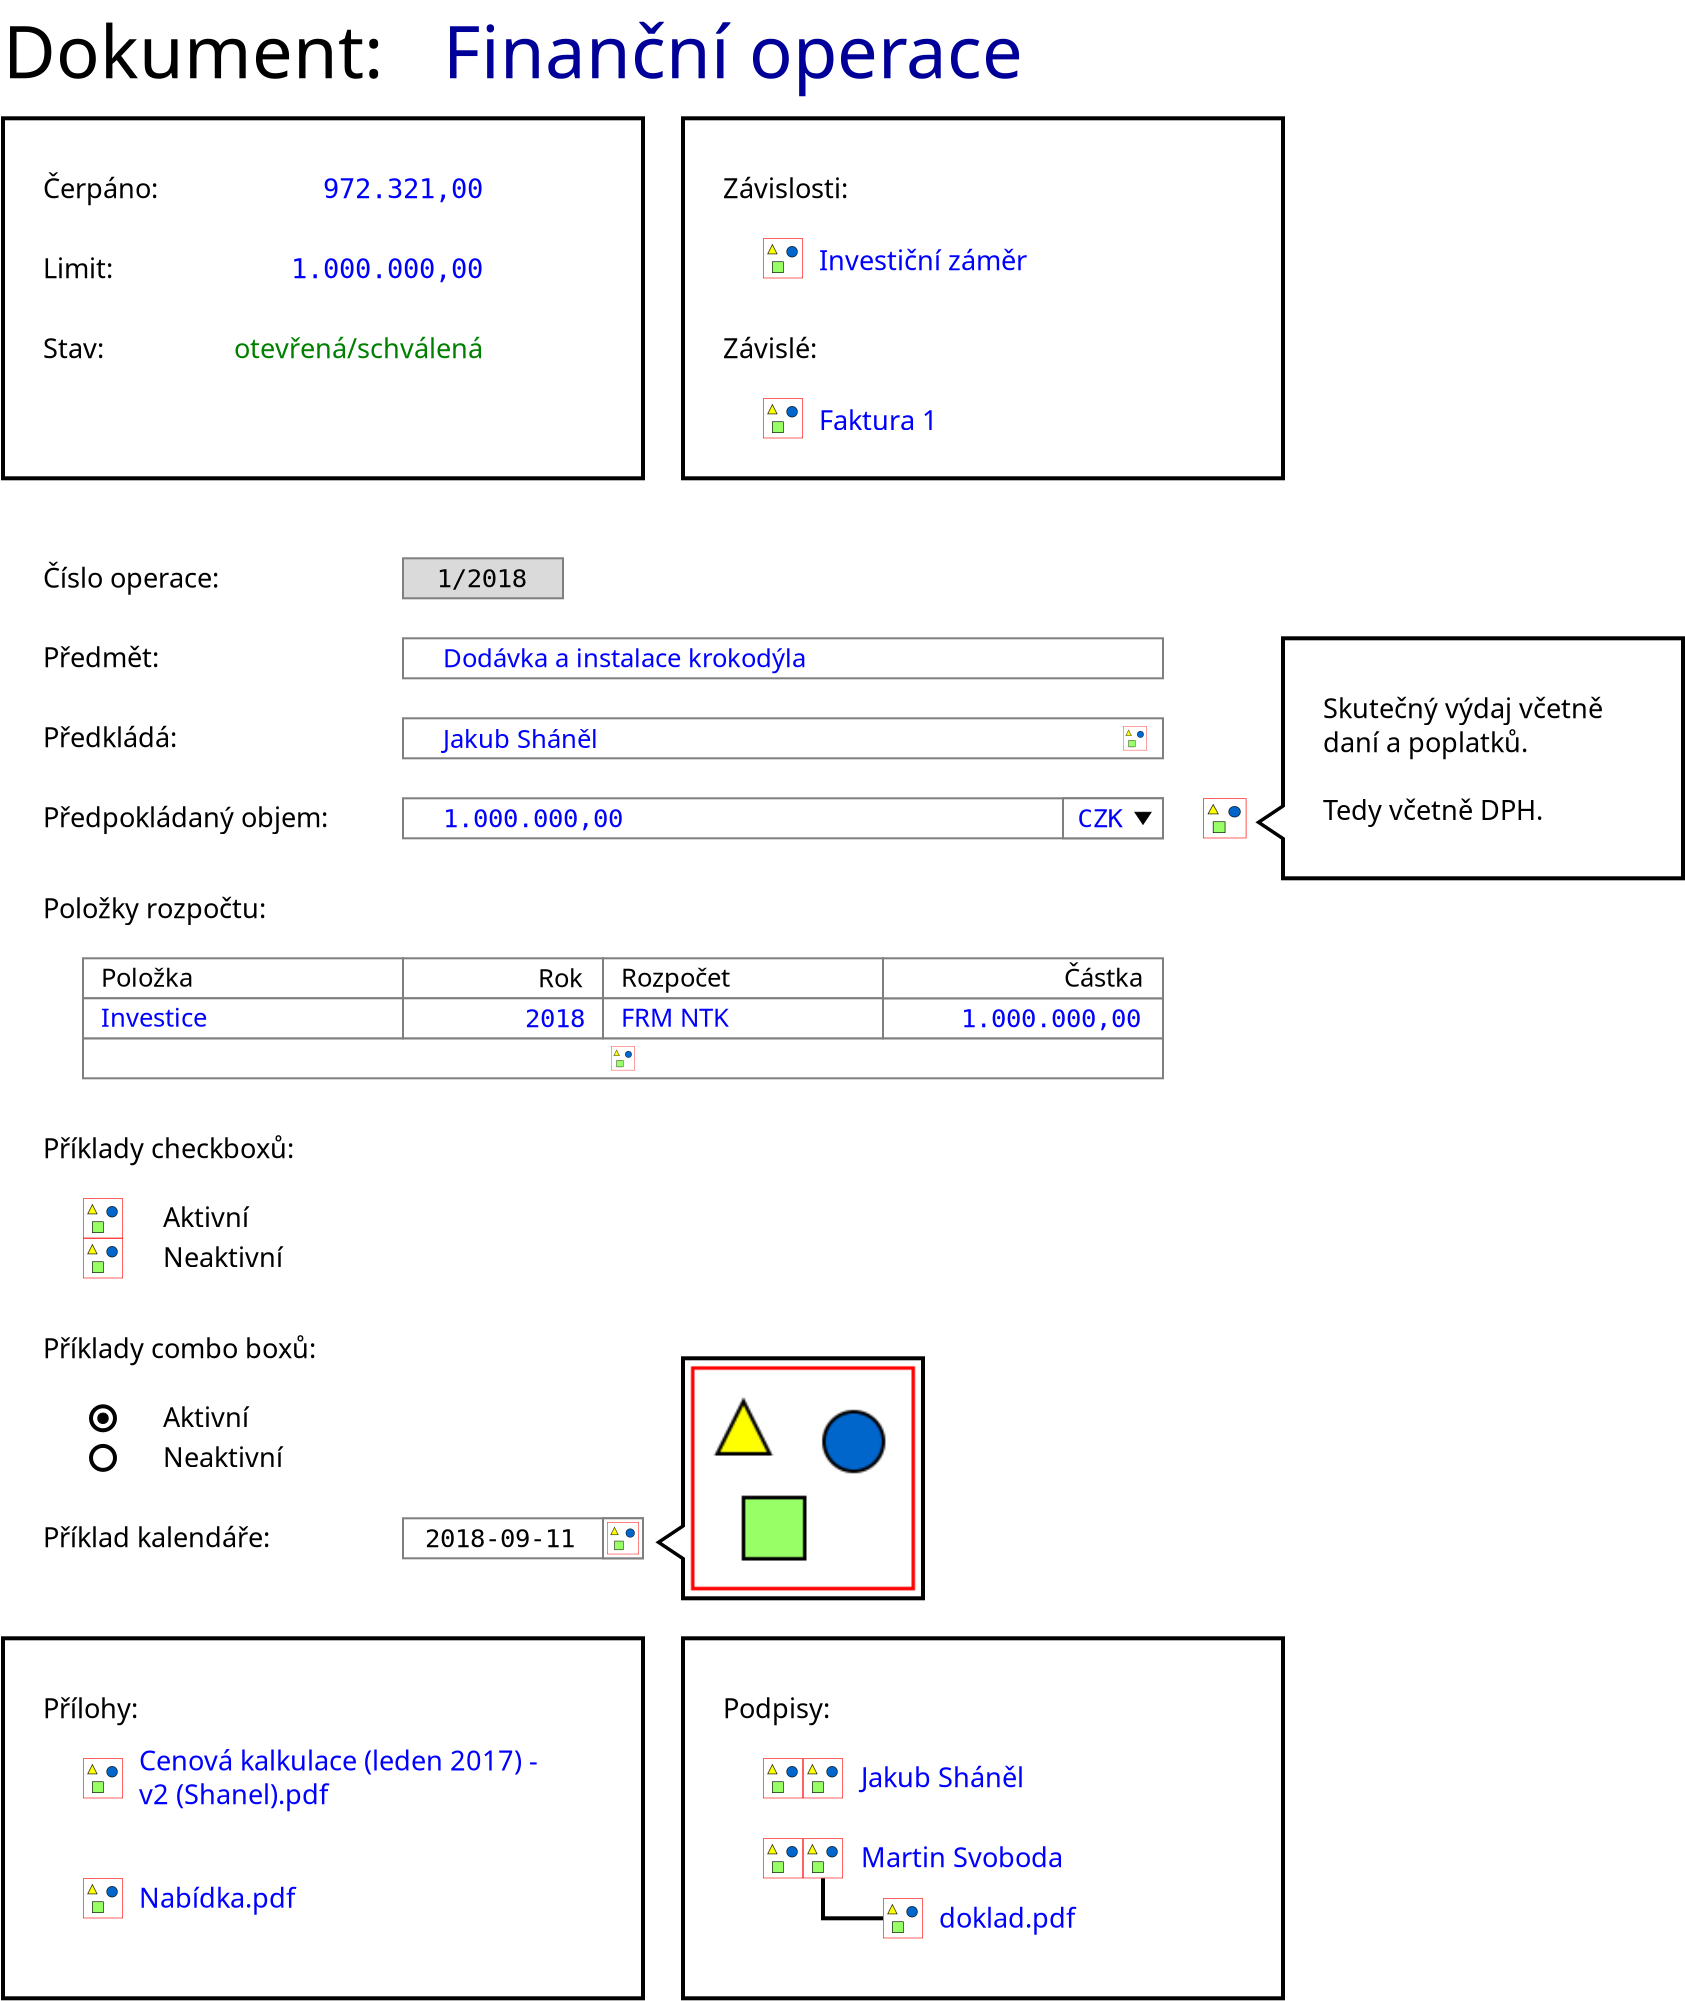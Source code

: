 <?xml version="1.0" encoding="UTF-8"?>
<dia:diagram xmlns:dia="http://www.lysator.liu.se/~alla/dia/">
  <dia:layer name="Background" visible="true" active="true">
    <dia:object type="Standard - Box" version="0" id="O0">
      <dia:attribute name="obj_pos">
        <dia:point val="7,46"/>
      </dia:attribute>
      <dia:attribute name="obj_bb">
        <dia:rectangle val="6.95,45.95;23.05,55.05"/>
      </dia:attribute>
      <dia:attribute name="elem_corner">
        <dia:point val="7,46"/>
      </dia:attribute>
      <dia:attribute name="elem_width">
        <dia:real val="16"/>
      </dia:attribute>
      <dia:attribute name="elem_height">
        <dia:real val="9"/>
      </dia:attribute>
      <dia:attribute name="border_width">
        <dia:real val="0.1"/>
      </dia:attribute>
      <dia:attribute name="show_background">
        <dia:boolean val="false"/>
      </dia:attribute>
    </dia:object>
    <dia:object type="Standard - Text" version="1" id="O1">
      <dia:attribute name="obj_pos">
        <dia:point val="18,7"/>
      </dia:attribute>
      <dia:attribute name="obj_bb">
        <dia:rectangle val="18,5.325;33.328,7.425"/>
      </dia:attribute>
      <dia:attribute name="text">
        <dia:composite type="text">
          <dia:attribute name="string">
            <dia:string>#Finanční operace#</dia:string>
          </dia:attribute>
          <dia:attribute name="font">
            <dia:font family="sans" style="0" name="Helvetica"/>
          </dia:attribute>
          <dia:attribute name="height">
            <dia:real val="2.258"/>
          </dia:attribute>
          <dia:attribute name="pos">
            <dia:point val="18,7"/>
          </dia:attribute>
          <dia:attribute name="color">
            <dia:color val="#000099"/>
          </dia:attribute>
          <dia:attribute name="alignment">
            <dia:enum val="0"/>
          </dia:attribute>
        </dia:composite>
      </dia:attribute>
      <dia:attribute name="valign">
        <dia:enum val="3"/>
      </dia:attribute>
    </dia:object>
    <dia:object type="Standard - Text" version="1" id="O2">
      <dia:attribute name="obj_pos">
        <dia:point val="7,7"/>
      </dia:attribute>
      <dia:attribute name="obj_bb">
        <dia:rectangle val="7,5.325;16.957,7.425"/>
      </dia:attribute>
      <dia:attribute name="text">
        <dia:composite type="text">
          <dia:attribute name="string">
            <dia:string>#Dokument:#</dia:string>
          </dia:attribute>
          <dia:attribute name="font">
            <dia:font family="sans" style="0" name="Helvetica"/>
          </dia:attribute>
          <dia:attribute name="height">
            <dia:real val="2.258"/>
          </dia:attribute>
          <dia:attribute name="pos">
            <dia:point val="7,7"/>
          </dia:attribute>
          <dia:attribute name="color">
            <dia:color val="#000000"/>
          </dia:attribute>
          <dia:attribute name="alignment">
            <dia:enum val="0"/>
          </dia:attribute>
        </dia:composite>
      </dia:attribute>
      <dia:attribute name="valign">
        <dia:enum val="3"/>
      </dia:attribute>
    </dia:object>
    <dia:object type="Standard - Box" version="0" id="O3">
      <dia:attribute name="obj_pos">
        <dia:point val="7,8"/>
      </dia:attribute>
      <dia:attribute name="obj_bb">
        <dia:rectangle val="6.95,7.95;23.05,17.05"/>
      </dia:attribute>
      <dia:attribute name="elem_corner">
        <dia:point val="7,8"/>
      </dia:attribute>
      <dia:attribute name="elem_width">
        <dia:real val="16"/>
      </dia:attribute>
      <dia:attribute name="elem_height">
        <dia:real val="9"/>
      </dia:attribute>
      <dia:attribute name="border_width">
        <dia:real val="0.1"/>
      </dia:attribute>
      <dia:attribute name="show_background">
        <dia:boolean val="false"/>
      </dia:attribute>
    </dia:object>
    <dia:object type="Standard - Text" version="1" id="O4">
      <dia:attribute name="obj_pos">
        <dia:point val="8,10"/>
      </dia:attribute>
      <dia:attribute name="obj_bb">
        <dia:rectangle val="8,9.37;11.085,10.16"/>
      </dia:attribute>
      <dia:attribute name="text">
        <dia:composite type="text">
          <dia:attribute name="string">
            <dia:string>#Čerpáno:#</dia:string>
          </dia:attribute>
          <dia:attribute name="font">
            <dia:font family="sans" style="0" name="Helvetica"/>
          </dia:attribute>
          <dia:attribute name="height">
            <dia:real val="0.847"/>
          </dia:attribute>
          <dia:attribute name="pos">
            <dia:point val="8,10"/>
          </dia:attribute>
          <dia:attribute name="color">
            <dia:color val="#000000"/>
          </dia:attribute>
          <dia:attribute name="alignment">
            <dia:enum val="0"/>
          </dia:attribute>
        </dia:composite>
      </dia:attribute>
      <dia:attribute name="valign">
        <dia:enum val="3"/>
      </dia:attribute>
    </dia:object>
    <dia:object type="Standard - Text" version="1" id="O5">
      <dia:attribute name="obj_pos">
        <dia:point val="8,12"/>
      </dia:attribute>
      <dia:attribute name="obj_bb">
        <dia:rectangle val="8,11.37;9.905,12.16"/>
      </dia:attribute>
      <dia:attribute name="text">
        <dia:composite type="text">
          <dia:attribute name="string">
            <dia:string>#Limit:#</dia:string>
          </dia:attribute>
          <dia:attribute name="font">
            <dia:font family="sans" style="0" name="Helvetica"/>
          </dia:attribute>
          <dia:attribute name="height">
            <dia:real val="0.847"/>
          </dia:attribute>
          <dia:attribute name="pos">
            <dia:point val="8,12"/>
          </dia:attribute>
          <dia:attribute name="color">
            <dia:color val="#000000"/>
          </dia:attribute>
          <dia:attribute name="alignment">
            <dia:enum val="0"/>
          </dia:attribute>
        </dia:composite>
      </dia:attribute>
      <dia:attribute name="valign">
        <dia:enum val="3"/>
      </dia:attribute>
    </dia:object>
    <dia:object type="Standard - Text" version="1" id="O6">
      <dia:attribute name="obj_pos">
        <dia:point val="8,14"/>
      </dia:attribute>
      <dia:attribute name="obj_bb">
        <dia:rectangle val="8,13.37;9.7,14.16"/>
      </dia:attribute>
      <dia:attribute name="text">
        <dia:composite type="text">
          <dia:attribute name="string">
            <dia:string>#Stav:#</dia:string>
          </dia:attribute>
          <dia:attribute name="font">
            <dia:font family="sans" style="0" name="Helvetica"/>
          </dia:attribute>
          <dia:attribute name="height">
            <dia:real val="0.847"/>
          </dia:attribute>
          <dia:attribute name="pos">
            <dia:point val="8,14"/>
          </dia:attribute>
          <dia:attribute name="color">
            <dia:color val="#000000"/>
          </dia:attribute>
          <dia:attribute name="alignment">
            <dia:enum val="0"/>
          </dia:attribute>
        </dia:composite>
      </dia:attribute>
      <dia:attribute name="valign">
        <dia:enum val="3"/>
      </dia:attribute>
    </dia:object>
    <dia:object type="Standard - Text" version="1" id="O7">
      <dia:attribute name="obj_pos">
        <dia:point val="19,10"/>
      </dia:attribute>
      <dia:attribute name="obj_bb">
        <dia:rectangle val="14.925,9.37;19,10.16"/>
      </dia:attribute>
      <dia:attribute name="text">
        <dia:composite type="text">
          <dia:attribute name="string">
            <dia:string>#972.321,00#</dia:string>
          </dia:attribute>
          <dia:attribute name="font">
            <dia:font family="monospace" style="0" name="Courier"/>
          </dia:attribute>
          <dia:attribute name="height">
            <dia:real val="0.847"/>
          </dia:attribute>
          <dia:attribute name="pos">
            <dia:point val="19,10"/>
          </dia:attribute>
          <dia:attribute name="color">
            <dia:color val="#0000ff"/>
          </dia:attribute>
          <dia:attribute name="alignment">
            <dia:enum val="2"/>
          </dia:attribute>
        </dia:composite>
      </dia:attribute>
      <dia:attribute name="valign">
        <dia:enum val="3"/>
      </dia:attribute>
    </dia:object>
    <dia:object type="Standard - Text" version="1" id="O8">
      <dia:attribute name="obj_pos">
        <dia:point val="19,12"/>
      </dia:attribute>
      <dia:attribute name="obj_bb">
        <dia:rectangle val="14.11,11.37;19,12.16"/>
      </dia:attribute>
      <dia:attribute name="text">
        <dia:composite type="text">
          <dia:attribute name="string">
            <dia:string>#1.000.000,00#</dia:string>
          </dia:attribute>
          <dia:attribute name="font">
            <dia:font family="monospace" style="0" name="Courier"/>
          </dia:attribute>
          <dia:attribute name="height">
            <dia:real val="0.847"/>
          </dia:attribute>
          <dia:attribute name="pos">
            <dia:point val="19,12"/>
          </dia:attribute>
          <dia:attribute name="color">
            <dia:color val="#0000ff"/>
          </dia:attribute>
          <dia:attribute name="alignment">
            <dia:enum val="2"/>
          </dia:attribute>
        </dia:composite>
      </dia:attribute>
      <dia:attribute name="valign">
        <dia:enum val="3"/>
      </dia:attribute>
    </dia:object>
    <dia:object type="Standard - Text" version="1" id="O9">
      <dia:attribute name="obj_pos">
        <dia:point val="19,14"/>
      </dia:attribute>
      <dia:attribute name="obj_bb">
        <dia:rectangle val="12.33,13.37;19,14.16"/>
      </dia:attribute>
      <dia:attribute name="text">
        <dia:composite type="text">
          <dia:attribute name="string">
            <dia:string>#otevřená/schválená#</dia:string>
          </dia:attribute>
          <dia:attribute name="font">
            <dia:font family="sans" style="0" name="Helvetica"/>
          </dia:attribute>
          <dia:attribute name="height">
            <dia:real val="0.847"/>
          </dia:attribute>
          <dia:attribute name="pos">
            <dia:point val="19,14"/>
          </dia:attribute>
          <dia:attribute name="color">
            <dia:color val="#008000"/>
          </dia:attribute>
          <dia:attribute name="alignment">
            <dia:enum val="2"/>
          </dia:attribute>
        </dia:composite>
      </dia:attribute>
      <dia:attribute name="valign">
        <dia:enum val="3"/>
      </dia:attribute>
    </dia:object>
    <dia:object type="Standard - Box" version="0" id="O10">
      <dia:attribute name="obj_pos">
        <dia:point val="24,8"/>
      </dia:attribute>
      <dia:attribute name="obj_bb">
        <dia:rectangle val="23.95,7.95;39.05,17.05"/>
      </dia:attribute>
      <dia:attribute name="elem_corner">
        <dia:point val="24,8"/>
      </dia:attribute>
      <dia:attribute name="elem_width">
        <dia:real val="15"/>
      </dia:attribute>
      <dia:attribute name="elem_height">
        <dia:real val="9"/>
      </dia:attribute>
      <dia:attribute name="border_width">
        <dia:real val="0.1"/>
      </dia:attribute>
      <dia:attribute name="show_background">
        <dia:boolean val="false"/>
      </dia:attribute>
    </dia:object>
    <dia:object type="Standard - Text" version="1" id="O11">
      <dia:attribute name="obj_pos">
        <dia:point val="25,10"/>
      </dia:attribute>
      <dia:attribute name="obj_bb">
        <dia:rectangle val="25,9.37;28.455,10.16"/>
      </dia:attribute>
      <dia:attribute name="text">
        <dia:composite type="text">
          <dia:attribute name="string">
            <dia:string>#Závislosti:#</dia:string>
          </dia:attribute>
          <dia:attribute name="font">
            <dia:font family="sans" style="0" name="Helvetica"/>
          </dia:attribute>
          <dia:attribute name="height">
            <dia:real val="0.847"/>
          </dia:attribute>
          <dia:attribute name="pos">
            <dia:point val="25,10"/>
          </dia:attribute>
          <dia:attribute name="color">
            <dia:color val="#000000"/>
          </dia:attribute>
          <dia:attribute name="alignment">
            <dia:enum val="0"/>
          </dia:attribute>
        </dia:composite>
      </dia:attribute>
      <dia:attribute name="valign">
        <dia:enum val="3"/>
      </dia:attribute>
    </dia:object>
    <dia:object type="Standard - Text" version="1" id="O12">
      <dia:attribute name="obj_pos">
        <dia:point val="25,14"/>
      </dia:attribute>
      <dia:attribute name="obj_bb">
        <dia:rectangle val="25,13.37;27.652,14.16"/>
      </dia:attribute>
      <dia:attribute name="text">
        <dia:composite type="text">
          <dia:attribute name="string">
            <dia:string>#Závislé:#</dia:string>
          </dia:attribute>
          <dia:attribute name="font">
            <dia:font family="sans" style="0" name="Helvetica"/>
          </dia:attribute>
          <dia:attribute name="height">
            <dia:real val="0.847"/>
          </dia:attribute>
          <dia:attribute name="pos">
            <dia:point val="25,14"/>
          </dia:attribute>
          <dia:attribute name="color">
            <dia:color val="#000000"/>
          </dia:attribute>
          <dia:attribute name="alignment">
            <dia:enum val="0"/>
          </dia:attribute>
        </dia:composite>
      </dia:attribute>
      <dia:attribute name="valign">
        <dia:enum val="3"/>
      </dia:attribute>
    </dia:object>
    <dia:object type="Standard - Image" version="0" id="O13">
      <dia:attribute name="obj_pos">
        <dia:point val="26,11"/>
      </dia:attribute>
      <dia:attribute name="obj_bb">
        <dia:rectangle val="25.95,10.95;27.05,12.05"/>
      </dia:attribute>
      <dia:attribute name="elem_corner">
        <dia:point val="26,11"/>
      </dia:attribute>
      <dia:attribute name="elem_width">
        <dia:real val="1"/>
      </dia:attribute>
      <dia:attribute name="elem_height">
        <dia:real val="1"/>
      </dia:attribute>
      <dia:attribute name="draw_border">
        <dia:boolean val="false"/>
      </dia:attribute>
      <dia:attribute name="keep_aspect">
        <dia:boolean val="true"/>
      </dia:attribute>
      <dia:attribute name="file">
        <dia:string>#File_font_awesome.svg#</dia:string>
      </dia:attribute>
    </dia:object>
    <dia:object type="Standard - Text" version="1" id="O14">
      <dia:attribute name="obj_pos">
        <dia:point val="27.4,11.8"/>
      </dia:attribute>
      <dia:attribute name="obj_bb">
        <dia:rectangle val="27.4,11.17;32.983,11.96"/>
      </dia:attribute>
      <dia:attribute name="text">
        <dia:composite type="text">
          <dia:attribute name="string">
            <dia:string>#Investiční záměr#</dia:string>
          </dia:attribute>
          <dia:attribute name="font">
            <dia:font family="sans" style="0" name="Helvetica"/>
          </dia:attribute>
          <dia:attribute name="height">
            <dia:real val="0.847"/>
          </dia:attribute>
          <dia:attribute name="pos">
            <dia:point val="27.4,11.8"/>
          </dia:attribute>
          <dia:attribute name="color">
            <dia:color val="#0000ff"/>
          </dia:attribute>
          <dia:attribute name="alignment">
            <dia:enum val="0"/>
          </dia:attribute>
        </dia:composite>
      </dia:attribute>
      <dia:attribute name="valign">
        <dia:enum val="3"/>
      </dia:attribute>
    </dia:object>
    <dia:object type="Standard - Image" version="0" id="O15">
      <dia:attribute name="obj_pos">
        <dia:point val="26,15"/>
      </dia:attribute>
      <dia:attribute name="obj_bb">
        <dia:rectangle val="25.95,14.95;27.05,16.05"/>
      </dia:attribute>
      <dia:attribute name="elem_corner">
        <dia:point val="26,15"/>
      </dia:attribute>
      <dia:attribute name="elem_width">
        <dia:real val="1"/>
      </dia:attribute>
      <dia:attribute name="elem_height">
        <dia:real val="1"/>
      </dia:attribute>
      <dia:attribute name="draw_border">
        <dia:boolean val="false"/>
      </dia:attribute>
      <dia:attribute name="keep_aspect">
        <dia:boolean val="true"/>
      </dia:attribute>
      <dia:attribute name="file">
        <dia:string>#File_font_awesome.svg#</dia:string>
      </dia:attribute>
    </dia:object>
    <dia:object type="Standard - Text" version="1" id="O16">
      <dia:attribute name="obj_pos">
        <dia:point val="27.4,15.8"/>
      </dia:attribute>
      <dia:attribute name="obj_bb">
        <dia:rectangle val="27.4,15.17;30.567,15.96"/>
      </dia:attribute>
      <dia:attribute name="text">
        <dia:composite type="text">
          <dia:attribute name="string">
            <dia:string>#Faktura 1#</dia:string>
          </dia:attribute>
          <dia:attribute name="font">
            <dia:font family="sans" style="0" name="Helvetica"/>
          </dia:attribute>
          <dia:attribute name="height">
            <dia:real val="0.847"/>
          </dia:attribute>
          <dia:attribute name="pos">
            <dia:point val="27.4,15.8"/>
          </dia:attribute>
          <dia:attribute name="color">
            <dia:color val="#0000ff"/>
          </dia:attribute>
          <dia:attribute name="alignment">
            <dia:enum val="0"/>
          </dia:attribute>
        </dia:composite>
      </dia:attribute>
      <dia:attribute name="valign">
        <dia:enum val="3"/>
      </dia:attribute>
    </dia:object>
    <dia:object type="Standard - Text" version="1" id="O17">
      <dia:attribute name="obj_pos">
        <dia:point val="8,19.735"/>
      </dia:attribute>
      <dia:attribute name="obj_bb">
        <dia:rectangle val="8,19.105;12.803,19.895"/>
      </dia:attribute>
      <dia:attribute name="text">
        <dia:composite type="text">
          <dia:attribute name="string">
            <dia:string>#Číslo operace:#</dia:string>
          </dia:attribute>
          <dia:attribute name="font">
            <dia:font family="sans" style="0" name="Helvetica"/>
          </dia:attribute>
          <dia:attribute name="height">
            <dia:real val="0.847"/>
          </dia:attribute>
          <dia:attribute name="pos">
            <dia:point val="8,19.735"/>
          </dia:attribute>
          <dia:attribute name="color">
            <dia:color val="#000000"/>
          </dia:attribute>
          <dia:attribute name="alignment">
            <dia:enum val="0"/>
          </dia:attribute>
        </dia:composite>
      </dia:attribute>
      <dia:attribute name="valign">
        <dia:enum val="3"/>
      </dia:attribute>
    </dia:object>
    <dia:object type="Standard - Text" version="1" id="O18">
      <dia:attribute name="obj_pos">
        <dia:point val="8,21.725"/>
      </dia:attribute>
      <dia:attribute name="obj_bb">
        <dia:rectangle val="8,21.095;11.075,21.885"/>
      </dia:attribute>
      <dia:attribute name="text">
        <dia:composite type="text">
          <dia:attribute name="string">
            <dia:string>#Předmět:#</dia:string>
          </dia:attribute>
          <dia:attribute name="font">
            <dia:font family="sans" style="0" name="Helvetica"/>
          </dia:attribute>
          <dia:attribute name="height">
            <dia:real val="0.847"/>
          </dia:attribute>
          <dia:attribute name="pos">
            <dia:point val="8,21.725"/>
          </dia:attribute>
          <dia:attribute name="color">
            <dia:color val="#000000"/>
          </dia:attribute>
          <dia:attribute name="alignment">
            <dia:enum val="0"/>
          </dia:attribute>
        </dia:composite>
      </dia:attribute>
      <dia:attribute name="valign">
        <dia:enum val="3"/>
      </dia:attribute>
    </dia:object>
    <dia:object type="Standard - Text" version="1" id="O19">
      <dia:attribute name="obj_pos">
        <dia:point val="8,23.725"/>
      </dia:attribute>
      <dia:attribute name="obj_bb">
        <dia:rectangle val="8,23.095;11.572,23.885"/>
      </dia:attribute>
      <dia:attribute name="text">
        <dia:composite type="text">
          <dia:attribute name="string">
            <dia:string>#Předkládá:#</dia:string>
          </dia:attribute>
          <dia:attribute name="font">
            <dia:font family="sans" style="0" name="Helvetica"/>
          </dia:attribute>
          <dia:attribute name="height">
            <dia:real val="0.847"/>
          </dia:attribute>
          <dia:attribute name="pos">
            <dia:point val="8,23.725"/>
          </dia:attribute>
          <dia:attribute name="color">
            <dia:color val="#000000"/>
          </dia:attribute>
          <dia:attribute name="alignment">
            <dia:enum val="0"/>
          </dia:attribute>
        </dia:composite>
      </dia:attribute>
      <dia:attribute name="valign">
        <dia:enum val="3"/>
      </dia:attribute>
    </dia:object>
    <dia:object type="Standard - Text" version="1" id="O20">
      <dia:attribute name="obj_pos">
        <dia:point val="8,25.725"/>
      </dia:attribute>
      <dia:attribute name="obj_bb">
        <dia:rectangle val="8,25.095;15.572,25.885"/>
      </dia:attribute>
      <dia:attribute name="text">
        <dia:composite type="text">
          <dia:attribute name="string">
            <dia:string>#Předpokládaný objem:#</dia:string>
          </dia:attribute>
          <dia:attribute name="font">
            <dia:font family="sans" style="0" name="Helvetica"/>
          </dia:attribute>
          <dia:attribute name="height">
            <dia:real val="0.847"/>
          </dia:attribute>
          <dia:attribute name="pos">
            <dia:point val="8,25.725"/>
          </dia:attribute>
          <dia:attribute name="color">
            <dia:color val="#000000"/>
          </dia:attribute>
          <dia:attribute name="alignment">
            <dia:enum val="0"/>
          </dia:attribute>
        </dia:composite>
      </dia:attribute>
      <dia:attribute name="valign">
        <dia:enum val="3"/>
      </dia:attribute>
    </dia:object>
    <dia:object type="Standard - Image" version="0" id="O21">
      <dia:attribute name="obj_pos">
        <dia:point val="37,25"/>
      </dia:attribute>
      <dia:attribute name="obj_bb">
        <dia:rectangle val="36.95,24.95;38.136,26.05"/>
      </dia:attribute>
      <dia:attribute name="elem_corner">
        <dia:point val="37,25"/>
      </dia:attribute>
      <dia:attribute name="elem_width">
        <dia:real val="1.086"/>
      </dia:attribute>
      <dia:attribute name="elem_height">
        <dia:real val="1"/>
      </dia:attribute>
      <dia:attribute name="draw_border">
        <dia:boolean val="false"/>
      </dia:attribute>
      <dia:attribute name="keep_aspect">
        <dia:boolean val="true"/>
      </dia:attribute>
      <dia:attribute name="file">
        <dia:string>#Warning_sign_font_awesome_white.svg#</dia:string>
      </dia:attribute>
    </dia:object>
    <dia:group>
      <dia:group>
        <dia:object type="Standard - Box" version="0" id="O22">
          <dia:attribute name="obj_pos">
            <dia:point val="39,21"/>
          </dia:attribute>
          <dia:attribute name="obj_bb">
            <dia:rectangle val="38.95,20.95;49.05,27.05"/>
          </dia:attribute>
          <dia:attribute name="elem_corner">
            <dia:point val="39,21"/>
          </dia:attribute>
          <dia:attribute name="elem_width">
            <dia:real val="10"/>
          </dia:attribute>
          <dia:attribute name="elem_height">
            <dia:real val="6"/>
          </dia:attribute>
          <dia:attribute name="show_background">
            <dia:boolean val="true"/>
          </dia:attribute>
        </dia:object>
        <dia:object type="Standard - Polygon" version="0" id="O23">
          <dia:attribute name="obj_pos">
            <dia:point val="38.4,25.6"/>
          </dia:attribute>
          <dia:attribute name="obj_bb">
            <dia:rectangle val="38.31,25.107;39.05,26.093"/>
          </dia:attribute>
          <dia:attribute name="poly_points">
            <dia:point val="38.4,25.6"/>
            <dia:point val="39,25.2"/>
            <dia:point val="39,26"/>
          </dia:attribute>
          <dia:attribute name="show_background">
            <dia:boolean val="true"/>
          </dia:attribute>
        </dia:object>
        <dia:object type="Standard - Polygon" version="0" id="O24">
          <dia:attribute name="obj_pos">
            <dia:point val="38.49,25.6"/>
          </dia:attribute>
          <dia:attribute name="obj_bb">
            <dia:rectangle val="38.49,25.2;39.09,26"/>
          </dia:attribute>
          <dia:attribute name="poly_points">
            <dia:point val="38.49,25.6"/>
            <dia:point val="39.09,25.2"/>
            <dia:point val="39.09,26"/>
          </dia:attribute>
          <dia:attribute name="line_color">
            <dia:color val="#ffffff"/>
          </dia:attribute>
          <dia:attribute name="line_width">
            <dia:real val="1.175e-38"/>
          </dia:attribute>
          <dia:attribute name="show_background">
            <dia:boolean val="true"/>
          </dia:attribute>
        </dia:object>
      </dia:group>
      <dia:object type="Standard - Text" version="1" id="O25">
        <dia:attribute name="obj_pos">
          <dia:point val="40,23"/>
        </dia:attribute>
        <dia:attribute name="obj_bb">
          <dia:rectangle val="40,22.37;47.682,25.7"/>
        </dia:attribute>
        <dia:attribute name="text">
          <dia:composite type="text">
            <dia:attribute name="string">
              <dia:string>#Skutečný výdaj včetně
daní a poplatků.

Tedy včetně DPH.#</dia:string>
            </dia:attribute>
            <dia:attribute name="font">
              <dia:font family="sans" style="0" name="Helvetica"/>
            </dia:attribute>
            <dia:attribute name="height">
              <dia:real val="0.847"/>
            </dia:attribute>
            <dia:attribute name="pos">
              <dia:point val="40,23"/>
            </dia:attribute>
            <dia:attribute name="color">
              <dia:color val="#000000"/>
            </dia:attribute>
            <dia:attribute name="alignment">
              <dia:enum val="0"/>
            </dia:attribute>
          </dia:composite>
        </dia:attribute>
        <dia:attribute name="valign">
          <dia:enum val="3"/>
        </dia:attribute>
      </dia:object>
    </dia:group>
    <dia:object type="Standard - Text" version="1" id="O26">
      <dia:attribute name="obj_pos">
        <dia:point val="8,28"/>
      </dia:attribute>
      <dia:attribute name="obj_bb">
        <dia:rectangle val="8,27.37;13.91,28.16"/>
      </dia:attribute>
      <dia:attribute name="text">
        <dia:composite type="text">
          <dia:attribute name="string">
            <dia:string>#Položky rozpočtu:#</dia:string>
          </dia:attribute>
          <dia:attribute name="font">
            <dia:font family="sans" style="0" name="Helvetica"/>
          </dia:attribute>
          <dia:attribute name="height">
            <dia:real val="0.847"/>
          </dia:attribute>
          <dia:attribute name="pos">
            <dia:point val="8,28"/>
          </dia:attribute>
          <dia:attribute name="color">
            <dia:color val="#000000"/>
          </dia:attribute>
          <dia:attribute name="alignment">
            <dia:enum val="0"/>
          </dia:attribute>
        </dia:composite>
      </dia:attribute>
      <dia:attribute name="valign">
        <dia:enum val="3"/>
      </dia:attribute>
    </dia:object>
    <dia:group>
      <dia:object type="Standard - Box" version="0" id="O27">
        <dia:attribute name="obj_pos">
          <dia:point val="17,25"/>
        </dia:attribute>
        <dia:attribute name="obj_bb">
          <dia:rectangle val="16.975,24.975;36.025,26.025"/>
        </dia:attribute>
        <dia:attribute name="elem_corner">
          <dia:point val="17,25"/>
        </dia:attribute>
        <dia:attribute name="elem_width">
          <dia:real val="19"/>
        </dia:attribute>
        <dia:attribute name="elem_height">
          <dia:real val="1"/>
        </dia:attribute>
        <dia:attribute name="border_width">
          <dia:real val="0.05"/>
        </dia:attribute>
        <dia:attribute name="border_color">
          <dia:color val="#7f7f7f"/>
        </dia:attribute>
        <dia:attribute name="show_background">
          <dia:boolean val="true"/>
        </dia:attribute>
      </dia:object>
      <dia:object type="Standard - Text" version="1" id="O28">
        <dia:attribute name="obj_pos">
          <dia:point val="18,25.723"/>
        </dia:attribute>
        <dia:attribute name="obj_bb">
          <dia:rectangle val="18,25.128;22.62,25.872"/>
        </dia:attribute>
        <dia:attribute name="text">
          <dia:composite type="text">
            <dia:attribute name="string">
              <dia:string>#1.000.000,00#</dia:string>
            </dia:attribute>
            <dia:attribute name="font">
              <dia:font family="monospace" style="0" name="Courier"/>
            </dia:attribute>
            <dia:attribute name="height">
              <dia:real val="0.8"/>
            </dia:attribute>
            <dia:attribute name="pos">
              <dia:point val="18,25.723"/>
            </dia:attribute>
            <dia:attribute name="color">
              <dia:color val="#0000ff"/>
            </dia:attribute>
            <dia:attribute name="alignment">
              <dia:enum val="0"/>
            </dia:attribute>
          </dia:composite>
        </dia:attribute>
        <dia:attribute name="valign">
          <dia:enum val="3"/>
        </dia:attribute>
      </dia:object>
      <dia:group>
        <dia:object type="Standard - Box" version="0" id="O29">
          <dia:attribute name="obj_pos">
            <dia:point val="33.5,25"/>
          </dia:attribute>
          <dia:attribute name="obj_bb">
            <dia:rectangle val="33.475,24.975;36.025,26.025"/>
          </dia:attribute>
          <dia:attribute name="elem_corner">
            <dia:point val="33.5,25"/>
          </dia:attribute>
          <dia:attribute name="elem_width">
            <dia:real val="2.5"/>
          </dia:attribute>
          <dia:attribute name="elem_height">
            <dia:real val="1"/>
          </dia:attribute>
          <dia:attribute name="border_width">
            <dia:real val="0.05"/>
          </dia:attribute>
          <dia:attribute name="border_color">
            <dia:color val="#7f7f7f"/>
          </dia:attribute>
          <dia:attribute name="show_background">
            <dia:boolean val="true"/>
          </dia:attribute>
        </dia:object>
        <dia:object type="Standard - Text" version="1" id="O30">
          <dia:attribute name="obj_pos">
            <dia:point val="33.864,25.723"/>
          </dia:attribute>
          <dia:attribute name="obj_bb">
            <dia:rectangle val="33.864,25.128;35.019,25.872"/>
          </dia:attribute>
          <dia:attribute name="text">
            <dia:composite type="text">
              <dia:attribute name="string">
                <dia:string>#CZK#</dia:string>
              </dia:attribute>
              <dia:attribute name="font">
                <dia:font family="monospace" style="0" name="Courier"/>
              </dia:attribute>
              <dia:attribute name="height">
                <dia:real val="0.8"/>
              </dia:attribute>
              <dia:attribute name="pos">
                <dia:point val="33.864,25.723"/>
              </dia:attribute>
              <dia:attribute name="color">
                <dia:color val="#0000ff"/>
              </dia:attribute>
              <dia:attribute name="alignment">
                <dia:enum val="0"/>
              </dia:attribute>
            </dia:composite>
          </dia:attribute>
          <dia:attribute name="valign">
            <dia:enum val="3"/>
          </dia:attribute>
        </dia:object>
        <dia:object type="Standard - Polygon" version="0" id="O31">
          <dia:attribute name="obj_pos">
            <dia:point val="35.3,25.35"/>
          </dia:attribute>
          <dia:attribute name="obj_bb">
            <dia:rectangle val="35.3,25.35;35.7,25.65"/>
          </dia:attribute>
          <dia:attribute name="poly_points">
            <dia:point val="35.3,25.35"/>
            <dia:point val="35.7,25.35"/>
            <dia:point val="35.5,25.65"/>
          </dia:attribute>
          <dia:attribute name="line_width">
            <dia:real val="1.175e-38"/>
          </dia:attribute>
          <dia:attribute name="inner_color">
            <dia:color val="#000000"/>
          </dia:attribute>
          <dia:attribute name="show_background">
            <dia:boolean val="true"/>
          </dia:attribute>
        </dia:object>
      </dia:group>
    </dia:group>
    <dia:group>
      <dia:group>
        <dia:object type="Standard - Box" version="0" id="O32">
          <dia:attribute name="obj_pos">
            <dia:point val="9,31"/>
          </dia:attribute>
          <dia:attribute name="obj_bb">
            <dia:rectangle val="8.975,30.975;36.025,32.025"/>
          </dia:attribute>
          <dia:attribute name="elem_corner">
            <dia:point val="9,31"/>
          </dia:attribute>
          <dia:attribute name="elem_width">
            <dia:real val="27"/>
          </dia:attribute>
          <dia:attribute name="elem_height">
            <dia:real val="1"/>
          </dia:attribute>
          <dia:attribute name="border_width">
            <dia:real val="0.05"/>
          </dia:attribute>
          <dia:attribute name="border_color">
            <dia:color val="#7f7f7f"/>
          </dia:attribute>
          <dia:attribute name="show_background">
            <dia:boolean val="true"/>
          </dia:attribute>
        </dia:object>
        <dia:object type="Standard - Image" version="0" id="O33">
          <dia:attribute name="obj_pos">
            <dia:point val="22.2,31.2"/>
          </dia:attribute>
          <dia:attribute name="obj_bb">
            <dia:rectangle val="22.15,31.15;22.85,31.85"/>
          </dia:attribute>
          <dia:attribute name="elem_corner">
            <dia:point val="22.2,31.2"/>
          </dia:attribute>
          <dia:attribute name="elem_width">
            <dia:real val="0.6"/>
          </dia:attribute>
          <dia:attribute name="elem_height">
            <dia:real val="0.6"/>
          </dia:attribute>
          <dia:attribute name="draw_border">
            <dia:boolean val="false"/>
          </dia:attribute>
          <dia:attribute name="keep_aspect">
            <dia:boolean val="true"/>
          </dia:attribute>
          <dia:attribute name="file">
            <dia:string>#Plus_font_awesome.svg#</dia:string>
          </dia:attribute>
        </dia:object>
      </dia:group>
      <dia:group>
        <dia:object type="Standard - Box" version="0" id="O34">
          <dia:attribute name="obj_pos">
            <dia:point val="9,29"/>
          </dia:attribute>
          <dia:attribute name="obj_bb">
            <dia:rectangle val="8.975,28.975;17.025,30.025"/>
          </dia:attribute>
          <dia:attribute name="elem_corner">
            <dia:point val="9,29"/>
          </dia:attribute>
          <dia:attribute name="elem_width">
            <dia:real val="8"/>
          </dia:attribute>
          <dia:attribute name="elem_height">
            <dia:real val="1"/>
          </dia:attribute>
          <dia:attribute name="border_width">
            <dia:real val="0.05"/>
          </dia:attribute>
          <dia:attribute name="border_color">
            <dia:color val="#7f7f7f"/>
          </dia:attribute>
          <dia:attribute name="show_background">
            <dia:boolean val="true"/>
          </dia:attribute>
        </dia:object>
        <dia:object type="Standard - Text" version="1" id="O35">
          <dia:attribute name="obj_pos">
            <dia:point val="9.45,29.713"/>
          </dia:attribute>
          <dia:attribute name="obj_bb">
            <dia:rectangle val="9.45,29.118;11.863,29.863"/>
          </dia:attribute>
          <dia:attribute name="text">
            <dia:composite type="text">
              <dia:attribute name="string">
                <dia:string>#Položka#</dia:string>
              </dia:attribute>
              <dia:attribute name="font">
                <dia:font family="sans" style="0" name="Helvetica"/>
              </dia:attribute>
              <dia:attribute name="height">
                <dia:real val="0.8"/>
              </dia:attribute>
              <dia:attribute name="pos">
                <dia:point val="9.45,29.713"/>
              </dia:attribute>
              <dia:attribute name="color">
                <dia:color val="#000000"/>
              </dia:attribute>
              <dia:attribute name="alignment">
                <dia:enum val="0"/>
              </dia:attribute>
            </dia:composite>
          </dia:attribute>
          <dia:attribute name="valign">
            <dia:enum val="3"/>
          </dia:attribute>
        </dia:object>
      </dia:group>
      <dia:group>
        <dia:object type="Standard - Box" version="0" id="O36">
          <dia:attribute name="obj_pos">
            <dia:point val="22,29"/>
          </dia:attribute>
          <dia:attribute name="obj_bb">
            <dia:rectangle val="21.975,28.975;29.025,30.025"/>
          </dia:attribute>
          <dia:attribute name="elem_corner">
            <dia:point val="22,29"/>
          </dia:attribute>
          <dia:attribute name="elem_width">
            <dia:real val="7"/>
          </dia:attribute>
          <dia:attribute name="elem_height">
            <dia:real val="1"/>
          </dia:attribute>
          <dia:attribute name="border_width">
            <dia:real val="0.05"/>
          </dia:attribute>
          <dia:attribute name="border_color">
            <dia:color val="#7f7f7f"/>
          </dia:attribute>
          <dia:attribute name="show_background">
            <dia:boolean val="true"/>
          </dia:attribute>
        </dia:object>
        <dia:object type="Standard - Text" version="1" id="O37">
          <dia:attribute name="obj_pos">
            <dia:point val="22.45,29.713"/>
          </dia:attribute>
          <dia:attribute name="obj_bb">
            <dia:rectangle val="22.45,29.118;25.392,29.863"/>
          </dia:attribute>
          <dia:attribute name="text">
            <dia:composite type="text">
              <dia:attribute name="string">
                <dia:string>#Rozpočet#</dia:string>
              </dia:attribute>
              <dia:attribute name="font">
                <dia:font family="sans" style="0" name="Helvetica"/>
              </dia:attribute>
              <dia:attribute name="height">
                <dia:real val="0.8"/>
              </dia:attribute>
              <dia:attribute name="pos">
                <dia:point val="22.45,29.713"/>
              </dia:attribute>
              <dia:attribute name="color">
                <dia:color val="#000000"/>
              </dia:attribute>
              <dia:attribute name="alignment">
                <dia:enum val="0"/>
              </dia:attribute>
            </dia:composite>
          </dia:attribute>
          <dia:attribute name="valign">
            <dia:enum val="3"/>
          </dia:attribute>
        </dia:object>
      </dia:group>
      <dia:group>
        <dia:object type="Standard - Box" version="0" id="O38">
          <dia:attribute name="obj_pos">
            <dia:point val="9,30"/>
          </dia:attribute>
          <dia:attribute name="obj_bb">
            <dia:rectangle val="8.975,29.975;17.025,31.025"/>
          </dia:attribute>
          <dia:attribute name="elem_corner">
            <dia:point val="9,30"/>
          </dia:attribute>
          <dia:attribute name="elem_width">
            <dia:real val="8"/>
          </dia:attribute>
          <dia:attribute name="elem_height">
            <dia:real val="1"/>
          </dia:attribute>
          <dia:attribute name="border_width">
            <dia:real val="0.05"/>
          </dia:attribute>
          <dia:attribute name="border_color">
            <dia:color val="#7f7f7f"/>
          </dia:attribute>
          <dia:attribute name="show_background">
            <dia:boolean val="true"/>
          </dia:attribute>
        </dia:object>
        <dia:object type="Standard - Text" version="1" id="O39">
          <dia:attribute name="obj_pos">
            <dia:point val="9.45,30.713"/>
          </dia:attribute>
          <dia:attribute name="obj_bb">
            <dia:rectangle val="9.45,30.118;12.328,30.863"/>
          </dia:attribute>
          <dia:attribute name="text">
            <dia:composite type="text">
              <dia:attribute name="string">
                <dia:string>#Investice#</dia:string>
              </dia:attribute>
              <dia:attribute name="font">
                <dia:font family="sans" style="0" name="Helvetica"/>
              </dia:attribute>
              <dia:attribute name="height">
                <dia:real val="0.8"/>
              </dia:attribute>
              <dia:attribute name="pos">
                <dia:point val="9.45,30.713"/>
              </dia:attribute>
              <dia:attribute name="color">
                <dia:color val="#0000ff"/>
              </dia:attribute>
              <dia:attribute name="alignment">
                <dia:enum val="0"/>
              </dia:attribute>
            </dia:composite>
          </dia:attribute>
          <dia:attribute name="valign">
            <dia:enum val="3"/>
          </dia:attribute>
        </dia:object>
      </dia:group>
      <dia:group>
        <dia:object type="Standard - Box" version="0" id="O40">
          <dia:attribute name="obj_pos">
            <dia:point val="22,30"/>
          </dia:attribute>
          <dia:attribute name="obj_bb">
            <dia:rectangle val="21.975,29.975;29.025,31.025"/>
          </dia:attribute>
          <dia:attribute name="elem_corner">
            <dia:point val="22,30"/>
          </dia:attribute>
          <dia:attribute name="elem_width">
            <dia:real val="7"/>
          </dia:attribute>
          <dia:attribute name="elem_height">
            <dia:real val="1"/>
          </dia:attribute>
          <dia:attribute name="border_width">
            <dia:real val="0.05"/>
          </dia:attribute>
          <dia:attribute name="border_color">
            <dia:color val="#7f7f7f"/>
          </dia:attribute>
          <dia:attribute name="show_background">
            <dia:boolean val="true"/>
          </dia:attribute>
        </dia:object>
        <dia:object type="Standard - Text" version="1" id="O41">
          <dia:attribute name="obj_pos">
            <dia:point val="22.45,30.713"/>
          </dia:attribute>
          <dia:attribute name="obj_bb">
            <dia:rectangle val="22.45,30.118;25.308,30.863"/>
          </dia:attribute>
          <dia:attribute name="text">
            <dia:composite type="text">
              <dia:attribute name="string">
                <dia:string>#FRM NTK#</dia:string>
              </dia:attribute>
              <dia:attribute name="font">
                <dia:font family="sans" style="0" name="Helvetica"/>
              </dia:attribute>
              <dia:attribute name="height">
                <dia:real val="0.8"/>
              </dia:attribute>
              <dia:attribute name="pos">
                <dia:point val="22.45,30.713"/>
              </dia:attribute>
              <dia:attribute name="color">
                <dia:color val="#0000ff"/>
              </dia:attribute>
              <dia:attribute name="alignment">
                <dia:enum val="0"/>
              </dia:attribute>
            </dia:composite>
          </dia:attribute>
          <dia:attribute name="valign">
            <dia:enum val="3"/>
          </dia:attribute>
        </dia:object>
      </dia:group>
      <dia:group>
        <dia:object type="Standard - Box" version="0" id="O42">
          <dia:attribute name="obj_pos">
            <dia:point val="29,30"/>
          </dia:attribute>
          <dia:attribute name="obj_bb">
            <dia:rectangle val="28.975,29.975;36.025,31.025"/>
          </dia:attribute>
          <dia:attribute name="elem_corner">
            <dia:point val="29,30"/>
          </dia:attribute>
          <dia:attribute name="elem_width">
            <dia:real val="7"/>
          </dia:attribute>
          <dia:attribute name="elem_height">
            <dia:real val="1"/>
          </dia:attribute>
          <dia:attribute name="border_width">
            <dia:real val="0.05"/>
          </dia:attribute>
          <dia:attribute name="border_color">
            <dia:color val="#7f7f7f"/>
          </dia:attribute>
          <dia:attribute name="show_background">
            <dia:boolean val="true"/>
          </dia:attribute>
        </dia:object>
        <dia:object type="Standard - Text" version="1" id="O43">
          <dia:attribute name="obj_pos">
            <dia:point val="35.45,30.723"/>
          </dia:attribute>
          <dia:attribute name="obj_bb">
            <dia:rectangle val="30.83,30.128;35.45,30.872"/>
          </dia:attribute>
          <dia:attribute name="text">
            <dia:composite type="text">
              <dia:attribute name="string">
                <dia:string>#1.000.000,00#</dia:string>
              </dia:attribute>
              <dia:attribute name="font">
                <dia:font family="monospace" style="0" name="Courier"/>
              </dia:attribute>
              <dia:attribute name="height">
                <dia:real val="0.8"/>
              </dia:attribute>
              <dia:attribute name="pos">
                <dia:point val="35.45,30.723"/>
              </dia:attribute>
              <dia:attribute name="color">
                <dia:color val="#0000ff"/>
              </dia:attribute>
              <dia:attribute name="alignment">
                <dia:enum val="2"/>
              </dia:attribute>
            </dia:composite>
          </dia:attribute>
          <dia:attribute name="valign">
            <dia:enum val="3"/>
          </dia:attribute>
        </dia:object>
      </dia:group>
      <dia:group>
        <dia:object type="Standard - Box" version="0" id="O44">
          <dia:attribute name="obj_pos">
            <dia:point val="17,29"/>
          </dia:attribute>
          <dia:attribute name="obj_bb">
            <dia:rectangle val="16.975,28.975;22.025,30.025"/>
          </dia:attribute>
          <dia:attribute name="elem_corner">
            <dia:point val="17,29"/>
          </dia:attribute>
          <dia:attribute name="elem_width">
            <dia:real val="5"/>
          </dia:attribute>
          <dia:attribute name="elem_height">
            <dia:real val="1"/>
          </dia:attribute>
          <dia:attribute name="border_width">
            <dia:real val="0.05"/>
          </dia:attribute>
          <dia:attribute name="border_color">
            <dia:color val="#7f7f7f"/>
          </dia:attribute>
          <dia:attribute name="show_background">
            <dia:boolean val="true"/>
          </dia:attribute>
        </dia:object>
        <dia:object type="Standard - Text" version="1" id="O45">
          <dia:attribute name="obj_pos">
            <dia:point val="21.5,29.723"/>
          </dia:attribute>
          <dia:attribute name="obj_bb">
            <dia:rectangle val="20.32,29.128;21.5,29.872"/>
          </dia:attribute>
          <dia:attribute name="text">
            <dia:composite type="text">
              <dia:attribute name="string">
                <dia:string>#Rok#</dia:string>
              </dia:attribute>
              <dia:attribute name="font">
                <dia:font family="sans" style="0" name="Helvetica"/>
              </dia:attribute>
              <dia:attribute name="height">
                <dia:real val="0.8"/>
              </dia:attribute>
              <dia:attribute name="pos">
                <dia:point val="21.5,29.723"/>
              </dia:attribute>
              <dia:attribute name="color">
                <dia:color val="#000000"/>
              </dia:attribute>
              <dia:attribute name="alignment">
                <dia:enum val="2"/>
              </dia:attribute>
            </dia:composite>
          </dia:attribute>
          <dia:attribute name="valign">
            <dia:enum val="3"/>
          </dia:attribute>
        </dia:object>
      </dia:group>
      <dia:group>
        <dia:object type="Standard - Box" version="0" id="O46">
          <dia:attribute name="obj_pos">
            <dia:point val="17,30"/>
          </dia:attribute>
          <dia:attribute name="obj_bb">
            <dia:rectangle val="16.975,29.975;22.025,31.025"/>
          </dia:attribute>
          <dia:attribute name="elem_corner">
            <dia:point val="17,30"/>
          </dia:attribute>
          <dia:attribute name="elem_width">
            <dia:real val="5"/>
          </dia:attribute>
          <dia:attribute name="elem_height">
            <dia:real val="1"/>
          </dia:attribute>
          <dia:attribute name="border_width">
            <dia:real val="0.05"/>
          </dia:attribute>
          <dia:attribute name="border_color">
            <dia:color val="#7f7f7f"/>
          </dia:attribute>
          <dia:attribute name="show_background">
            <dia:boolean val="true"/>
          </dia:attribute>
        </dia:object>
        <dia:object type="Standard - Text" version="1" id="O47">
          <dia:attribute name="obj_pos">
            <dia:point val="21.55,30.723"/>
          </dia:attribute>
          <dia:attribute name="obj_bb">
            <dia:rectangle val="20.01,30.128;21.55,30.872"/>
          </dia:attribute>
          <dia:attribute name="text">
            <dia:composite type="text">
              <dia:attribute name="string">
                <dia:string>#2018#</dia:string>
              </dia:attribute>
              <dia:attribute name="font">
                <dia:font family="monospace" style="0" name="Courier"/>
              </dia:attribute>
              <dia:attribute name="height">
                <dia:real val="0.8"/>
              </dia:attribute>
              <dia:attribute name="pos">
                <dia:point val="21.55,30.723"/>
              </dia:attribute>
              <dia:attribute name="color">
                <dia:color val="#0000ff"/>
              </dia:attribute>
              <dia:attribute name="alignment">
                <dia:enum val="2"/>
              </dia:attribute>
            </dia:composite>
          </dia:attribute>
          <dia:attribute name="valign">
            <dia:enum val="3"/>
          </dia:attribute>
        </dia:object>
      </dia:group>
      <dia:group>
        <dia:object type="Standard - Box" version="0" id="O48">
          <dia:attribute name="obj_pos">
            <dia:point val="29,29"/>
          </dia:attribute>
          <dia:attribute name="obj_bb">
            <dia:rectangle val="28.975,28.975;36.025,30.025"/>
          </dia:attribute>
          <dia:attribute name="elem_corner">
            <dia:point val="29,29"/>
          </dia:attribute>
          <dia:attribute name="elem_width">
            <dia:real val="7"/>
          </dia:attribute>
          <dia:attribute name="elem_height">
            <dia:real val="1"/>
          </dia:attribute>
          <dia:attribute name="border_width">
            <dia:real val="0.05"/>
          </dia:attribute>
          <dia:attribute name="border_color">
            <dia:color val="#7f7f7f"/>
          </dia:attribute>
          <dia:attribute name="show_background">
            <dia:boolean val="true"/>
          </dia:attribute>
        </dia:object>
        <dia:object type="Standard - Text" version="1" id="O49">
          <dia:attribute name="obj_pos">
            <dia:point val="35.5,29.713"/>
          </dia:attribute>
          <dia:attribute name="obj_bb">
            <dia:rectangle val="33.325,29.118;35.5,29.863"/>
          </dia:attribute>
          <dia:attribute name="text">
            <dia:composite type="text">
              <dia:attribute name="string">
                <dia:string>#Částka#</dia:string>
              </dia:attribute>
              <dia:attribute name="font">
                <dia:font family="sans" style="0" name="Helvetica"/>
              </dia:attribute>
              <dia:attribute name="height">
                <dia:real val="0.8"/>
              </dia:attribute>
              <dia:attribute name="pos">
                <dia:point val="35.5,29.713"/>
              </dia:attribute>
              <dia:attribute name="color">
                <dia:color val="#000000"/>
              </dia:attribute>
              <dia:attribute name="alignment">
                <dia:enum val="2"/>
              </dia:attribute>
            </dia:composite>
          </dia:attribute>
          <dia:attribute name="valign">
            <dia:enum val="3"/>
          </dia:attribute>
        </dia:object>
      </dia:group>
    </dia:group>
    <dia:object type="Standard - Image" version="0" id="O50">
      <dia:attribute name="obj_pos">
        <dia:point val="9,35"/>
      </dia:attribute>
      <dia:attribute name="obj_bb">
        <dia:rectangle val="8.95,34.95;10.05,36.05"/>
      </dia:attribute>
      <dia:attribute name="elem_corner">
        <dia:point val="9,35"/>
      </dia:attribute>
      <dia:attribute name="elem_width">
        <dia:real val="1"/>
      </dia:attribute>
      <dia:attribute name="elem_height">
        <dia:real val="1"/>
      </dia:attribute>
      <dia:attribute name="draw_border">
        <dia:boolean val="false"/>
      </dia:attribute>
      <dia:attribute name="keep_aspect">
        <dia:boolean val="true"/>
      </dia:attribute>
      <dia:attribute name="file">
        <dia:string>#Check_font_awesome.svg#</dia:string>
      </dia:attribute>
    </dia:object>
    <dia:object type="Standard - Image" version="0" id="O51">
      <dia:attribute name="obj_pos">
        <dia:point val="9,36"/>
      </dia:attribute>
      <dia:attribute name="obj_bb">
        <dia:rectangle val="8.95,35.95;10.05,37.05"/>
      </dia:attribute>
      <dia:attribute name="elem_corner">
        <dia:point val="9,36"/>
      </dia:attribute>
      <dia:attribute name="elem_width">
        <dia:real val="1"/>
      </dia:attribute>
      <dia:attribute name="elem_height">
        <dia:real val="1"/>
      </dia:attribute>
      <dia:attribute name="draw_border">
        <dia:boolean val="false"/>
      </dia:attribute>
      <dia:attribute name="keep_aspect">
        <dia:boolean val="true"/>
      </dia:attribute>
      <dia:attribute name="file">
        <dia:string>#Check_empty_font_awesome.svg#</dia:string>
      </dia:attribute>
    </dia:object>
    <dia:object type="Standard - Text" version="1" id="O52">
      <dia:attribute name="obj_pos">
        <dia:point val="11,35.725"/>
      </dia:attribute>
      <dia:attribute name="obj_bb">
        <dia:rectangle val="11,35.095;13.34,35.885"/>
      </dia:attribute>
      <dia:attribute name="text">
        <dia:composite type="text">
          <dia:attribute name="string">
            <dia:string>#Aktivní#</dia:string>
          </dia:attribute>
          <dia:attribute name="font">
            <dia:font family="sans" style="0" name="Helvetica"/>
          </dia:attribute>
          <dia:attribute name="height">
            <dia:real val="0.847"/>
          </dia:attribute>
          <dia:attribute name="pos">
            <dia:point val="11,35.725"/>
          </dia:attribute>
          <dia:attribute name="color">
            <dia:color val="#000000"/>
          </dia:attribute>
          <dia:attribute name="alignment">
            <dia:enum val="0"/>
          </dia:attribute>
        </dia:composite>
      </dia:attribute>
      <dia:attribute name="valign">
        <dia:enum val="3"/>
      </dia:attribute>
    </dia:object>
    <dia:object type="Standard - Text" version="1" id="O53">
      <dia:attribute name="obj_pos">
        <dia:point val="11,36.725"/>
      </dia:attribute>
      <dia:attribute name="obj_bb">
        <dia:rectangle val="11,36.095;14.203,36.885"/>
      </dia:attribute>
      <dia:attribute name="text">
        <dia:composite type="text">
          <dia:attribute name="string">
            <dia:string>#Neaktivní#</dia:string>
          </dia:attribute>
          <dia:attribute name="font">
            <dia:font family="sans" style="0" name="Helvetica"/>
          </dia:attribute>
          <dia:attribute name="height">
            <dia:real val="0.847"/>
          </dia:attribute>
          <dia:attribute name="pos">
            <dia:point val="11,36.725"/>
          </dia:attribute>
          <dia:attribute name="color">
            <dia:color val="#000000"/>
          </dia:attribute>
          <dia:attribute name="alignment">
            <dia:enum val="0"/>
          </dia:attribute>
        </dia:composite>
      </dia:attribute>
      <dia:attribute name="valign">
        <dia:enum val="3"/>
      </dia:attribute>
    </dia:object>
    <dia:object type="Standard - Text" version="1" id="O54">
      <dia:attribute name="obj_pos">
        <dia:point val="8,34"/>
      </dia:attribute>
      <dia:attribute name="obj_bb">
        <dia:rectangle val="8,33.37;14.768,34.16"/>
      </dia:attribute>
      <dia:attribute name="text">
        <dia:composite type="text">
          <dia:attribute name="string">
            <dia:string>#Příklady checkboxů:#</dia:string>
          </dia:attribute>
          <dia:attribute name="font">
            <dia:font family="sans" style="0" name="Helvetica"/>
          </dia:attribute>
          <dia:attribute name="height">
            <dia:real val="0.847"/>
          </dia:attribute>
          <dia:attribute name="pos">
            <dia:point val="8,34"/>
          </dia:attribute>
          <dia:attribute name="color">
            <dia:color val="#000000"/>
          </dia:attribute>
          <dia:attribute name="alignment">
            <dia:enum val="0"/>
          </dia:attribute>
        </dia:composite>
      </dia:attribute>
      <dia:attribute name="valign">
        <dia:enum val="3"/>
      </dia:attribute>
    </dia:object>
    <dia:object type="Standard - Text" version="1" id="O55">
      <dia:attribute name="obj_pos">
        <dia:point val="11,40.725"/>
      </dia:attribute>
      <dia:attribute name="obj_bb">
        <dia:rectangle val="11,40.095;13.34,40.885"/>
      </dia:attribute>
      <dia:attribute name="text">
        <dia:composite type="text">
          <dia:attribute name="string">
            <dia:string>#Aktivní#</dia:string>
          </dia:attribute>
          <dia:attribute name="font">
            <dia:font family="sans" style="0" name="Helvetica"/>
          </dia:attribute>
          <dia:attribute name="height">
            <dia:real val="0.847"/>
          </dia:attribute>
          <dia:attribute name="pos">
            <dia:point val="11,40.725"/>
          </dia:attribute>
          <dia:attribute name="color">
            <dia:color val="#000000"/>
          </dia:attribute>
          <dia:attribute name="alignment">
            <dia:enum val="0"/>
          </dia:attribute>
        </dia:composite>
      </dia:attribute>
      <dia:attribute name="valign">
        <dia:enum val="3"/>
      </dia:attribute>
    </dia:object>
    <dia:object type="Standard - Text" version="1" id="O56">
      <dia:attribute name="obj_pos">
        <dia:point val="11,41.725"/>
      </dia:attribute>
      <dia:attribute name="obj_bb">
        <dia:rectangle val="11,41.095;14.203,41.885"/>
      </dia:attribute>
      <dia:attribute name="text">
        <dia:composite type="text">
          <dia:attribute name="string">
            <dia:string>#Neaktivní#</dia:string>
          </dia:attribute>
          <dia:attribute name="font">
            <dia:font family="sans" style="0" name="Helvetica"/>
          </dia:attribute>
          <dia:attribute name="height">
            <dia:real val="0.847"/>
          </dia:attribute>
          <dia:attribute name="pos">
            <dia:point val="11,41.725"/>
          </dia:attribute>
          <dia:attribute name="color">
            <dia:color val="#000000"/>
          </dia:attribute>
          <dia:attribute name="alignment">
            <dia:enum val="0"/>
          </dia:attribute>
        </dia:composite>
      </dia:attribute>
      <dia:attribute name="valign">
        <dia:enum val="3"/>
      </dia:attribute>
    </dia:object>
    <dia:object type="Standard - Text" version="1" id="O57">
      <dia:attribute name="obj_pos">
        <dia:point val="8,39"/>
      </dia:attribute>
      <dia:attribute name="obj_bb">
        <dia:rectangle val="8,38.37;15.29,39.16"/>
      </dia:attribute>
      <dia:attribute name="text">
        <dia:composite type="text">
          <dia:attribute name="string">
            <dia:string>#Příklady combo boxů:#</dia:string>
          </dia:attribute>
          <dia:attribute name="font">
            <dia:font family="sans" style="0" name="Helvetica"/>
          </dia:attribute>
          <dia:attribute name="height">
            <dia:real val="0.847"/>
          </dia:attribute>
          <dia:attribute name="pos">
            <dia:point val="8,39"/>
          </dia:attribute>
          <dia:attribute name="color">
            <dia:color val="#000000"/>
          </dia:attribute>
          <dia:attribute name="alignment">
            <dia:enum val="0"/>
          </dia:attribute>
        </dia:composite>
      </dia:attribute>
      <dia:attribute name="valign">
        <dia:enum val="3"/>
      </dia:attribute>
    </dia:object>
    <dia:object type="Standard - Ellipse" version="0" id="O58">
      <dia:attribute name="obj_pos">
        <dia:point val="9.2,41.19"/>
      </dia:attribute>
      <dia:attribute name="obj_bb">
        <dia:rectangle val="9.15,41.14;9.85,41.84"/>
      </dia:attribute>
      <dia:attribute name="elem_corner">
        <dia:point val="9.2,41.19"/>
      </dia:attribute>
      <dia:attribute name="elem_width">
        <dia:real val="0.6"/>
      </dia:attribute>
      <dia:attribute name="elem_height">
        <dia:real val="0.6"/>
      </dia:attribute>
    </dia:object>
    <dia:object type="Standard - Ellipse" version="0" id="O59">
      <dia:attribute name="obj_pos">
        <dia:point val="9.2,40.2"/>
      </dia:attribute>
      <dia:attribute name="obj_bb">
        <dia:rectangle val="9.15,40.15;9.85,40.85"/>
      </dia:attribute>
      <dia:attribute name="elem_corner">
        <dia:point val="9.2,40.2"/>
      </dia:attribute>
      <dia:attribute name="elem_width">
        <dia:real val="0.6"/>
      </dia:attribute>
      <dia:attribute name="elem_height">
        <dia:real val="0.6"/>
      </dia:attribute>
    </dia:object>
    <dia:object type="Standard - Ellipse" version="0" id="O60">
      <dia:attribute name="obj_pos">
        <dia:point val="9.37,40.37"/>
      </dia:attribute>
      <dia:attribute name="obj_bb">
        <dia:rectangle val="9.37,40.37;9.63,40.63"/>
      </dia:attribute>
      <dia:attribute name="elem_corner">
        <dia:point val="9.37,40.37"/>
      </dia:attribute>
      <dia:attribute name="elem_width">
        <dia:real val="0.26"/>
      </dia:attribute>
      <dia:attribute name="elem_height">
        <dia:real val="0.26"/>
      </dia:attribute>
      <dia:attribute name="border_width">
        <dia:real val="1.175e-38"/>
      </dia:attribute>
      <dia:attribute name="inner_color">
        <dia:color val="#000000"/>
      </dia:attribute>
    </dia:object>
    <dia:object type="Standard - Text" version="1" id="O61">
      <dia:attribute name="obj_pos">
        <dia:point val="8,43.725"/>
      </dia:attribute>
      <dia:attribute name="obj_bb">
        <dia:rectangle val="8,43.095;14.082,43.885"/>
      </dia:attribute>
      <dia:attribute name="text">
        <dia:composite type="text">
          <dia:attribute name="string">
            <dia:string>#Příklad kalendáře:#</dia:string>
          </dia:attribute>
          <dia:attribute name="font">
            <dia:font family="sans" style="0" name="Helvetica"/>
          </dia:attribute>
          <dia:attribute name="height">
            <dia:real val="0.847"/>
          </dia:attribute>
          <dia:attribute name="pos">
            <dia:point val="8,43.725"/>
          </dia:attribute>
          <dia:attribute name="color">
            <dia:color val="#000000"/>
          </dia:attribute>
          <dia:attribute name="alignment">
            <dia:enum val="0"/>
          </dia:attribute>
        </dia:composite>
      </dia:attribute>
      <dia:attribute name="valign">
        <dia:enum val="3"/>
      </dia:attribute>
    </dia:object>
    <dia:group>
      <dia:object type="Standard - Box" version="0" id="O62">
        <dia:attribute name="obj_pos">
          <dia:point val="17,23"/>
        </dia:attribute>
        <dia:attribute name="obj_bb">
          <dia:rectangle val="16.975,22.975;36.025,24.025"/>
        </dia:attribute>
        <dia:attribute name="elem_corner">
          <dia:point val="17,23"/>
        </dia:attribute>
        <dia:attribute name="elem_width">
          <dia:real val="19"/>
        </dia:attribute>
        <dia:attribute name="elem_height">
          <dia:real val="1"/>
        </dia:attribute>
        <dia:attribute name="border_width">
          <dia:real val="0.05"/>
        </dia:attribute>
        <dia:attribute name="border_color">
          <dia:color val="#7f7f7f"/>
        </dia:attribute>
        <dia:attribute name="show_background">
          <dia:boolean val="true"/>
        </dia:attribute>
      </dia:object>
      <dia:object type="Standard - Image" version="0" id="O63">
        <dia:attribute name="obj_pos">
          <dia:point val="35,23.2"/>
        </dia:attribute>
        <dia:attribute name="obj_bb">
          <dia:rectangle val="34.95,23.15;35.65,23.85"/>
        </dia:attribute>
        <dia:attribute name="elem_corner">
          <dia:point val="35,23.2"/>
        </dia:attribute>
        <dia:attribute name="elem_width">
          <dia:real val="0.6"/>
        </dia:attribute>
        <dia:attribute name="elem_height">
          <dia:real val="0.6"/>
        </dia:attribute>
        <dia:attribute name="draw_border">
          <dia:boolean val="false"/>
        </dia:attribute>
        <dia:attribute name="keep_aspect">
          <dia:boolean val="true"/>
        </dia:attribute>
        <dia:attribute name="file">
          <dia:string>#Search_font_awesome.svg#</dia:string>
        </dia:attribute>
      </dia:object>
      <dia:object type="Standard - Text" version="1" id="O64">
        <dia:attribute name="obj_pos">
          <dia:point val="18,23.741"/>
        </dia:attribute>
        <dia:attribute name="obj_bb">
          <dia:rectangle val="18,23.146;22.13,23.891"/>
        </dia:attribute>
        <dia:attribute name="text">
          <dia:composite type="text">
            <dia:attribute name="string">
              <dia:string>#Jakub Sháněl#</dia:string>
            </dia:attribute>
            <dia:attribute name="font">
              <dia:font family="sans" style="0" name="Helvetica"/>
            </dia:attribute>
            <dia:attribute name="height">
              <dia:real val="0.8"/>
            </dia:attribute>
            <dia:attribute name="pos">
              <dia:point val="18,23.741"/>
            </dia:attribute>
            <dia:attribute name="color">
              <dia:color val="#0000ff"/>
            </dia:attribute>
            <dia:attribute name="alignment">
              <dia:enum val="0"/>
            </dia:attribute>
          </dia:composite>
        </dia:attribute>
        <dia:attribute name="valign">
          <dia:enum val="3"/>
        </dia:attribute>
      </dia:object>
    </dia:group>
    <dia:group>
      <dia:object type="Standard - Box" version="0" id="O65">
        <dia:attribute name="obj_pos">
          <dia:point val="17,21"/>
        </dia:attribute>
        <dia:attribute name="obj_bb">
          <dia:rectangle val="16.975,20.975;36.025,22.025"/>
        </dia:attribute>
        <dia:attribute name="elem_corner">
          <dia:point val="17,21"/>
        </dia:attribute>
        <dia:attribute name="elem_width">
          <dia:real val="19"/>
        </dia:attribute>
        <dia:attribute name="elem_height">
          <dia:real val="1"/>
        </dia:attribute>
        <dia:attribute name="border_width">
          <dia:real val="0.05"/>
        </dia:attribute>
        <dia:attribute name="border_color">
          <dia:color val="#7f7f7f"/>
        </dia:attribute>
        <dia:attribute name="show_background">
          <dia:boolean val="true"/>
        </dia:attribute>
      </dia:object>
      <dia:object type="Standard - Text" version="1" id="O66">
        <dia:attribute name="obj_pos">
          <dia:point val="18,21.723"/>
        </dia:attribute>
        <dia:attribute name="obj_bb">
          <dia:rectangle val="18,21.128;27.8,21.872"/>
        </dia:attribute>
        <dia:attribute name="text">
          <dia:composite type="text">
            <dia:attribute name="string">
              <dia:string>#Dodávka a instalace krokodýla#</dia:string>
            </dia:attribute>
            <dia:attribute name="font">
              <dia:font family="sans" style="0" name="Helvetica"/>
            </dia:attribute>
            <dia:attribute name="height">
              <dia:real val="0.8"/>
            </dia:attribute>
            <dia:attribute name="pos">
              <dia:point val="18,21.723"/>
            </dia:attribute>
            <dia:attribute name="color">
              <dia:color val="#0000ff"/>
            </dia:attribute>
            <dia:attribute name="alignment">
              <dia:enum val="0"/>
            </dia:attribute>
          </dia:composite>
        </dia:attribute>
        <dia:attribute name="valign">
          <dia:enum val="3"/>
        </dia:attribute>
      </dia:object>
    </dia:group>
    <dia:group>
      <dia:object type="Standard - Box" version="0" id="O67">
        <dia:attribute name="obj_pos">
          <dia:point val="17,19"/>
        </dia:attribute>
        <dia:attribute name="obj_bb">
          <dia:rectangle val="16.975,18.975;21.025,20.025"/>
        </dia:attribute>
        <dia:attribute name="elem_corner">
          <dia:point val="17,19"/>
        </dia:attribute>
        <dia:attribute name="elem_width">
          <dia:real val="4"/>
        </dia:attribute>
        <dia:attribute name="elem_height">
          <dia:real val="1"/>
        </dia:attribute>
        <dia:attribute name="border_width">
          <dia:real val="0.05"/>
        </dia:attribute>
        <dia:attribute name="border_color">
          <dia:color val="#7f7f7f"/>
        </dia:attribute>
        <dia:attribute name="inner_color">
          <dia:color val="#dadada"/>
        </dia:attribute>
        <dia:attribute name="show_background">
          <dia:boolean val="true"/>
        </dia:attribute>
      </dia:object>
      <dia:object type="Standard - Text" version="1" id="O68">
        <dia:attribute name="obj_pos">
          <dia:point val="17.845,19.723"/>
        </dia:attribute>
        <dia:attribute name="obj_bb">
          <dia:rectangle val="17.845,19.128;20.155,19.872"/>
        </dia:attribute>
        <dia:attribute name="text">
          <dia:composite type="text">
            <dia:attribute name="string">
              <dia:string>#1/2018#</dia:string>
            </dia:attribute>
            <dia:attribute name="font">
              <dia:font family="monospace" style="0" name="Courier"/>
            </dia:attribute>
            <dia:attribute name="height">
              <dia:real val="0.8"/>
            </dia:attribute>
            <dia:attribute name="pos">
              <dia:point val="17.845,19.723"/>
            </dia:attribute>
            <dia:attribute name="color">
              <dia:color val="#000000"/>
            </dia:attribute>
            <dia:attribute name="alignment">
              <dia:enum val="0"/>
            </dia:attribute>
          </dia:composite>
        </dia:attribute>
        <dia:attribute name="valign">
          <dia:enum val="3"/>
        </dia:attribute>
      </dia:object>
    </dia:group>
    <dia:group>
      <dia:object type="Standard - Box" version="0" id="O69">
        <dia:attribute name="obj_pos">
          <dia:point val="17,43"/>
        </dia:attribute>
        <dia:attribute name="obj_bb">
          <dia:rectangle val="16.975,42.975;23.025,44.025"/>
        </dia:attribute>
        <dia:attribute name="elem_corner">
          <dia:point val="17,43"/>
        </dia:attribute>
        <dia:attribute name="elem_width">
          <dia:real val="6"/>
        </dia:attribute>
        <dia:attribute name="elem_height">
          <dia:real val="1"/>
        </dia:attribute>
        <dia:attribute name="border_width">
          <dia:real val="0.05"/>
        </dia:attribute>
        <dia:attribute name="border_color">
          <dia:color val="#7f7f7f"/>
        </dia:attribute>
        <dia:attribute name="show_background">
          <dia:boolean val="true"/>
        </dia:attribute>
      </dia:object>
      <dia:group>
        <dia:object type="Standard - Box" version="0" id="O70">
          <dia:attribute name="obj_pos">
            <dia:point val="22,43"/>
          </dia:attribute>
          <dia:attribute name="obj_bb">
            <dia:rectangle val="21.975,42.975;23.025,44.025"/>
          </dia:attribute>
          <dia:attribute name="elem_corner">
            <dia:point val="22,43"/>
          </dia:attribute>
          <dia:attribute name="elem_width">
            <dia:real val="1"/>
          </dia:attribute>
          <dia:attribute name="elem_height">
            <dia:real val="1"/>
          </dia:attribute>
          <dia:attribute name="border_width">
            <dia:real val="0.05"/>
          </dia:attribute>
          <dia:attribute name="border_color">
            <dia:color val="#7f7f7f"/>
          </dia:attribute>
          <dia:attribute name="show_background">
            <dia:boolean val="true"/>
          </dia:attribute>
        </dia:object>
        <dia:object type="Standard - Image" version="0" id="O71">
          <dia:attribute name="obj_pos">
            <dia:point val="22.1,43.1"/>
          </dia:attribute>
          <dia:attribute name="obj_bb">
            <dia:rectangle val="22.05,43.05;22.95,43.95"/>
          </dia:attribute>
          <dia:attribute name="elem_corner">
            <dia:point val="22.1,43.1"/>
          </dia:attribute>
          <dia:attribute name="elem_width">
            <dia:real val="0.8"/>
          </dia:attribute>
          <dia:attribute name="elem_height">
            <dia:real val="0.8"/>
          </dia:attribute>
          <dia:attribute name="draw_border">
            <dia:boolean val="false"/>
          </dia:attribute>
          <dia:attribute name="keep_aspect">
            <dia:boolean val="true"/>
          </dia:attribute>
          <dia:attribute name="file">
            <dia:string>#Calendar_font_awesome.svg#</dia:string>
          </dia:attribute>
        </dia:object>
      </dia:group>
      <dia:object type="Standard - Text" version="1" id="O72">
        <dia:attribute name="obj_pos">
          <dia:point val="17.55,43.722"/>
        </dia:attribute>
        <dia:attribute name="obj_bb">
          <dia:rectangle val="17.55,43.127;21.4,43.873"/>
        </dia:attribute>
        <dia:attribute name="text">
          <dia:composite type="text">
            <dia:attribute name="string">
              <dia:string>#2018-09-11#</dia:string>
            </dia:attribute>
            <dia:attribute name="font">
              <dia:font family="monospace" style="0" name="Courier"/>
            </dia:attribute>
            <dia:attribute name="height">
              <dia:real val="0.8"/>
            </dia:attribute>
            <dia:attribute name="pos">
              <dia:point val="17.55,43.722"/>
            </dia:attribute>
            <dia:attribute name="color">
              <dia:color val="#000000"/>
            </dia:attribute>
            <dia:attribute name="alignment">
              <dia:enum val="0"/>
            </dia:attribute>
          </dia:composite>
        </dia:attribute>
        <dia:attribute name="valign">
          <dia:enum val="3"/>
        </dia:attribute>
      </dia:object>
    </dia:group>
    <dia:object type="Standard - Image" version="0" id="O73">
      <dia:attribute name="obj_pos">
        <dia:point val="9,49"/>
      </dia:attribute>
      <dia:attribute name="obj_bb">
        <dia:rectangle val="8.95,48.95;10.05,50.05"/>
      </dia:attribute>
      <dia:attribute name="elem_corner">
        <dia:point val="9,49"/>
      </dia:attribute>
      <dia:attribute name="elem_width">
        <dia:real val="1"/>
      </dia:attribute>
      <dia:attribute name="elem_height">
        <dia:real val="1"/>
      </dia:attribute>
      <dia:attribute name="draw_border">
        <dia:boolean val="false"/>
      </dia:attribute>
      <dia:attribute name="keep_aspect">
        <dia:boolean val="true"/>
      </dia:attribute>
      <dia:attribute name="file">
        <dia:string>#File_font_awesome.svg#</dia:string>
      </dia:attribute>
    </dia:object>
    <dia:object type="Standard - Text" version="1" id="O74">
      <dia:attribute name="obj_pos">
        <dia:point val="10.4,49.302"/>
      </dia:attribute>
      <dia:attribute name="obj_bb">
        <dia:rectangle val="10.4,48.672;21.365,50.309"/>
      </dia:attribute>
      <dia:attribute name="text">
        <dia:composite type="text">
          <dia:attribute name="string">
            <dia:string>#Cenová kalkulace (leden 2017) -
v2 (Shanel).pdf#</dia:string>
          </dia:attribute>
          <dia:attribute name="font">
            <dia:font family="sans" style="0" name="Helvetica"/>
          </dia:attribute>
          <dia:attribute name="height">
            <dia:real val="0.847"/>
          </dia:attribute>
          <dia:attribute name="pos">
            <dia:point val="10.4,49.302"/>
          </dia:attribute>
          <dia:attribute name="color">
            <dia:color val="#0000ff"/>
          </dia:attribute>
          <dia:attribute name="alignment">
            <dia:enum val="0"/>
          </dia:attribute>
        </dia:composite>
      </dia:attribute>
      <dia:attribute name="valign">
        <dia:enum val="3"/>
      </dia:attribute>
    </dia:object>
    <dia:object type="Standard - Text" version="1" id="O75">
      <dia:attribute name="obj_pos">
        <dia:point val="8,48"/>
      </dia:attribute>
      <dia:attribute name="obj_bb">
        <dia:rectangle val="8,47.37;10.47,48.16"/>
      </dia:attribute>
      <dia:attribute name="text">
        <dia:composite type="text">
          <dia:attribute name="string">
            <dia:string>#Přílohy:#</dia:string>
          </dia:attribute>
          <dia:attribute name="font">
            <dia:font family="sans" style="0" name="Helvetica"/>
          </dia:attribute>
          <dia:attribute name="height">
            <dia:real val="0.847"/>
          </dia:attribute>
          <dia:attribute name="pos">
            <dia:point val="8,48"/>
          </dia:attribute>
          <dia:attribute name="color">
            <dia:color val="#000000"/>
          </dia:attribute>
          <dia:attribute name="alignment">
            <dia:enum val="0"/>
          </dia:attribute>
        </dia:composite>
      </dia:attribute>
      <dia:attribute name="valign">
        <dia:enum val="3"/>
      </dia:attribute>
    </dia:object>
    <dia:object type="Standard - Image" version="0" id="O76">
      <dia:attribute name="obj_pos">
        <dia:point val="9,52"/>
      </dia:attribute>
      <dia:attribute name="obj_bb">
        <dia:rectangle val="8.95,51.95;10.05,53.05"/>
      </dia:attribute>
      <dia:attribute name="elem_corner">
        <dia:point val="9,52"/>
      </dia:attribute>
      <dia:attribute name="elem_width">
        <dia:real val="1"/>
      </dia:attribute>
      <dia:attribute name="elem_height">
        <dia:real val="1"/>
      </dia:attribute>
      <dia:attribute name="draw_border">
        <dia:boolean val="false"/>
      </dia:attribute>
      <dia:attribute name="keep_aspect">
        <dia:boolean val="true"/>
      </dia:attribute>
      <dia:attribute name="file">
        <dia:string>#File_font_awesome.svg#</dia:string>
      </dia:attribute>
    </dia:object>
    <dia:object type="Standard - Text" version="1" id="O77">
      <dia:attribute name="obj_pos">
        <dia:point val="10.4,52.735"/>
      </dia:attribute>
      <dia:attribute name="obj_bb">
        <dia:rectangle val="10.4,52.105;14.477,52.895"/>
      </dia:attribute>
      <dia:attribute name="text">
        <dia:composite type="text">
          <dia:attribute name="string">
            <dia:string>#Nabídka.pdf#</dia:string>
          </dia:attribute>
          <dia:attribute name="font">
            <dia:font family="sans" style="0" name="Helvetica"/>
          </dia:attribute>
          <dia:attribute name="height">
            <dia:real val="0.847"/>
          </dia:attribute>
          <dia:attribute name="pos">
            <dia:point val="10.4,52.735"/>
          </dia:attribute>
          <dia:attribute name="color">
            <dia:color val="#0000ff"/>
          </dia:attribute>
          <dia:attribute name="alignment">
            <dia:enum val="0"/>
          </dia:attribute>
        </dia:composite>
      </dia:attribute>
      <dia:attribute name="valign">
        <dia:enum val="3"/>
      </dia:attribute>
    </dia:object>
    <dia:object type="Standard - Box" version="0" id="O78">
      <dia:attribute name="obj_pos">
        <dia:point val="24,46"/>
      </dia:attribute>
      <dia:attribute name="obj_bb">
        <dia:rectangle val="23.95,45.95;39.05,55.05"/>
      </dia:attribute>
      <dia:attribute name="elem_corner">
        <dia:point val="24,46"/>
      </dia:attribute>
      <dia:attribute name="elem_width">
        <dia:real val="15"/>
      </dia:attribute>
      <dia:attribute name="elem_height">
        <dia:real val="9"/>
      </dia:attribute>
      <dia:attribute name="border_width">
        <dia:real val="0.1"/>
      </dia:attribute>
      <dia:attribute name="show_background">
        <dia:boolean val="false"/>
      </dia:attribute>
    </dia:object>
    <dia:object type="Standard - Text" version="1" id="O79">
      <dia:attribute name="obj_pos">
        <dia:point val="25,48"/>
      </dia:attribute>
      <dia:attribute name="obj_bb">
        <dia:rectangle val="25,47.37;27.775,48.16"/>
      </dia:attribute>
      <dia:attribute name="text">
        <dia:composite type="text">
          <dia:attribute name="string">
            <dia:string>#Podpisy:#</dia:string>
          </dia:attribute>
          <dia:attribute name="font">
            <dia:font family="sans" style="0" name="Helvetica"/>
          </dia:attribute>
          <dia:attribute name="height">
            <dia:real val="0.847"/>
          </dia:attribute>
          <dia:attribute name="pos">
            <dia:point val="25,48"/>
          </dia:attribute>
          <dia:attribute name="color">
            <dia:color val="#000000"/>
          </dia:attribute>
          <dia:attribute name="alignment">
            <dia:enum val="0"/>
          </dia:attribute>
        </dia:composite>
      </dia:attribute>
      <dia:attribute name="valign">
        <dia:enum val="3"/>
      </dia:attribute>
    </dia:object>
    <dia:group>
      <dia:object type="Standard - Box" version="0" id="O80">
        <dia:attribute name="obj_pos">
          <dia:point val="24,39"/>
        </dia:attribute>
        <dia:attribute name="obj_bb">
          <dia:rectangle val="23.95,38.95;30.05,45.05"/>
        </dia:attribute>
        <dia:attribute name="elem_corner">
          <dia:point val="24,39"/>
        </dia:attribute>
        <dia:attribute name="elem_width">
          <dia:real val="6"/>
        </dia:attribute>
        <dia:attribute name="elem_height">
          <dia:real val="6"/>
        </dia:attribute>
        <dia:attribute name="show_background">
          <dia:boolean val="true"/>
        </dia:attribute>
      </dia:object>
      <dia:object type="Standard - Polygon" version="0" id="O81">
        <dia:attribute name="obj_pos">
          <dia:point val="23.4,43.6"/>
        </dia:attribute>
        <dia:attribute name="obj_bb">
          <dia:rectangle val="23.31,43.107;24.05,44.093"/>
        </dia:attribute>
        <dia:attribute name="poly_points">
          <dia:point val="23.4,43.6"/>
          <dia:point val="24,43.2"/>
          <dia:point val="24,44"/>
        </dia:attribute>
        <dia:attribute name="show_background">
          <dia:boolean val="true"/>
        </dia:attribute>
      </dia:object>
      <dia:object type="Standard - Polygon" version="0" id="O82">
        <dia:attribute name="obj_pos">
          <dia:point val="23.49,43.6"/>
        </dia:attribute>
        <dia:attribute name="obj_bb">
          <dia:rectangle val="23.49,43.2;24.09,44"/>
        </dia:attribute>
        <dia:attribute name="poly_points">
          <dia:point val="23.49,43.6"/>
          <dia:point val="24.09,43.2"/>
          <dia:point val="24.09,44"/>
        </dia:attribute>
        <dia:attribute name="line_color">
          <dia:color val="#ffffff"/>
        </dia:attribute>
        <dia:attribute name="line_width">
          <dia:real val="1.175e-38"/>
        </dia:attribute>
        <dia:attribute name="show_background">
          <dia:boolean val="true"/>
        </dia:attribute>
      </dia:object>
      <dia:object type="Standard - Image" version="0" id="O83">
        <dia:attribute name="obj_pos">
          <dia:point val="24.2,39.2"/>
        </dia:attribute>
        <dia:attribute name="obj_bb">
          <dia:rectangle val="24.15,39.15;29.85,44.85"/>
        </dia:attribute>
        <dia:attribute name="elem_corner">
          <dia:point val="24.2,39.2"/>
        </dia:attribute>
        <dia:attribute name="elem_width">
          <dia:real val="5.6"/>
        </dia:attribute>
        <dia:attribute name="elem_height">
          <dia:real val="5.6"/>
        </dia:attribute>
        <dia:attribute name="draw_border">
          <dia:boolean val="false"/>
        </dia:attribute>
        <dia:attribute name="keep_aspect">
          <dia:boolean val="true"/>
        </dia:attribute>
        <dia:attribute name="file">
          <dia:string>#Calendar_font_awesome.svg#</dia:string>
        </dia:attribute>
      </dia:object>
    </dia:group>
    <dia:object type="Standard - Image" version="0" id="O84">
      <dia:attribute name="obj_pos">
        <dia:point val="27,49"/>
      </dia:attribute>
      <dia:attribute name="obj_bb">
        <dia:rectangle val="26.95,48.95;28.05,50.05"/>
      </dia:attribute>
      <dia:attribute name="elem_corner">
        <dia:point val="27,49"/>
      </dia:attribute>
      <dia:attribute name="elem_width">
        <dia:real val="1"/>
      </dia:attribute>
      <dia:attribute name="elem_height">
        <dia:real val="1"/>
      </dia:attribute>
      <dia:attribute name="draw_border">
        <dia:boolean val="false"/>
      </dia:attribute>
      <dia:attribute name="keep_aspect">
        <dia:boolean val="true"/>
      </dia:attribute>
      <dia:attribute name="file">
        <dia:string>#Lock_font_awesome.svg#</dia:string>
      </dia:attribute>
    </dia:object>
    <dia:object type="Standard - Text" version="1" id="O85">
      <dia:attribute name="obj_pos">
        <dia:point val="28.45,49.725"/>
      </dia:attribute>
      <dia:attribute name="obj_bb">
        <dia:rectangle val="28.45,49.095;32.822,49.885"/>
      </dia:attribute>
      <dia:attribute name="text">
        <dia:composite type="text">
          <dia:attribute name="string">
            <dia:string>#Jakub Sháněl#</dia:string>
          </dia:attribute>
          <dia:attribute name="font">
            <dia:font family="sans" style="0" name="Helvetica"/>
          </dia:attribute>
          <dia:attribute name="height">
            <dia:real val="0.847"/>
          </dia:attribute>
          <dia:attribute name="pos">
            <dia:point val="28.45,49.725"/>
          </dia:attribute>
          <dia:attribute name="color">
            <dia:color val="#0000ff"/>
          </dia:attribute>
          <dia:attribute name="alignment">
            <dia:enum val="0"/>
          </dia:attribute>
        </dia:composite>
      </dia:attribute>
      <dia:attribute name="valign">
        <dia:enum val="3"/>
      </dia:attribute>
    </dia:object>
    <dia:object type="Standard - Image" version="0" id="O86">
      <dia:attribute name="obj_pos">
        <dia:point val="27,51"/>
      </dia:attribute>
      <dia:attribute name="obj_bb">
        <dia:rectangle val="26.95,50.95;28.05,52.05"/>
      </dia:attribute>
      <dia:attribute name="elem_corner">
        <dia:point val="27,51"/>
      </dia:attribute>
      <dia:attribute name="elem_width">
        <dia:real val="1"/>
      </dia:attribute>
      <dia:attribute name="elem_height">
        <dia:real val="1"/>
      </dia:attribute>
      <dia:attribute name="draw_border">
        <dia:boolean val="false"/>
      </dia:attribute>
      <dia:attribute name="keep_aspect">
        <dia:boolean val="true"/>
      </dia:attribute>
      <dia:attribute name="file">
        <dia:string>#Lock_font_awesome.svg#</dia:string>
      </dia:attribute>
    </dia:object>
    <dia:object type="Standard - Text" version="1" id="O87">
      <dia:attribute name="obj_pos">
        <dia:point val="28.45,51.725"/>
      </dia:attribute>
      <dia:attribute name="obj_bb">
        <dia:rectangle val="28.45,51.095;33.76,51.885"/>
      </dia:attribute>
      <dia:attribute name="text">
        <dia:composite type="text">
          <dia:attribute name="string">
            <dia:string>#Martin Svoboda#</dia:string>
          </dia:attribute>
          <dia:attribute name="font">
            <dia:font family="sans" style="0" name="Helvetica"/>
          </dia:attribute>
          <dia:attribute name="height">
            <dia:real val="0.847"/>
          </dia:attribute>
          <dia:attribute name="pos">
            <dia:point val="28.45,51.725"/>
          </dia:attribute>
          <dia:attribute name="color">
            <dia:color val="#0000ff"/>
          </dia:attribute>
          <dia:attribute name="alignment">
            <dia:enum val="0"/>
          </dia:attribute>
        </dia:composite>
      </dia:attribute>
      <dia:attribute name="valign">
        <dia:enum val="3"/>
      </dia:attribute>
    </dia:object>
    <dia:object type="Standard - Image" version="0" id="O88">
      <dia:attribute name="obj_pos">
        <dia:point val="26,49"/>
      </dia:attribute>
      <dia:attribute name="obj_bb">
        <dia:rectangle val="25.95,48.95;27.05,50.05"/>
      </dia:attribute>
      <dia:attribute name="elem_corner">
        <dia:point val="26,49"/>
      </dia:attribute>
      <dia:attribute name="elem_width">
        <dia:real val="1"/>
      </dia:attribute>
      <dia:attribute name="elem_height">
        <dia:real val="1"/>
      </dia:attribute>
      <dia:attribute name="draw_border">
        <dia:boolean val="false"/>
      </dia:attribute>
      <dia:attribute name="keep_aspect">
        <dia:boolean val="true"/>
      </dia:attribute>
      <dia:attribute name="file">
        <dia:string>#Check_font_awesome.svg#</dia:string>
      </dia:attribute>
    </dia:object>
    <dia:object type="Standard - Image" version="0" id="O89">
      <dia:attribute name="obj_pos">
        <dia:point val="26,51"/>
      </dia:attribute>
      <dia:attribute name="obj_bb">
        <dia:rectangle val="25.95,50.95;27.05,52.05"/>
      </dia:attribute>
      <dia:attribute name="elem_corner">
        <dia:point val="26,51"/>
      </dia:attribute>
      <dia:attribute name="elem_width">
        <dia:real val="1"/>
      </dia:attribute>
      <dia:attribute name="elem_height">
        <dia:real val="1"/>
      </dia:attribute>
      <dia:attribute name="draw_border">
        <dia:boolean val="false"/>
      </dia:attribute>
      <dia:attribute name="keep_aspect">
        <dia:boolean val="true"/>
      </dia:attribute>
      <dia:attribute name="file">
        <dia:string>#Check_font_awesome.svg#</dia:string>
      </dia:attribute>
    </dia:object>
    <dia:object type="Standard - Image" version="0" id="O90">
      <dia:attribute name="obj_pos">
        <dia:point val="29,52.5"/>
      </dia:attribute>
      <dia:attribute name="obj_bb">
        <dia:rectangle val="28.95,52.45;30.05,53.55"/>
      </dia:attribute>
      <dia:attribute name="elem_corner">
        <dia:point val="29,52.5"/>
      </dia:attribute>
      <dia:attribute name="elem_width">
        <dia:real val="1"/>
      </dia:attribute>
      <dia:attribute name="elem_height">
        <dia:real val="1"/>
      </dia:attribute>
      <dia:attribute name="draw_border">
        <dia:boolean val="false"/>
      </dia:attribute>
      <dia:attribute name="keep_aspect">
        <dia:boolean val="true"/>
      </dia:attribute>
      <dia:attribute name="file">
        <dia:string>#File_font_awesome.svg#</dia:string>
      </dia:attribute>
    </dia:object>
    <dia:object type="Standard - Text" version="1" id="O91">
      <dia:attribute name="obj_pos">
        <dia:point val="30.4,53.235"/>
      </dia:attribute>
      <dia:attribute name="obj_bb">
        <dia:rectangle val="30.4,52.605;33.983,53.395"/>
      </dia:attribute>
      <dia:attribute name="text">
        <dia:composite type="text">
          <dia:attribute name="string">
            <dia:string>#doklad.pdf#</dia:string>
          </dia:attribute>
          <dia:attribute name="font">
            <dia:font family="sans" style="0" name="Helvetica"/>
          </dia:attribute>
          <dia:attribute name="height">
            <dia:real val="0.847"/>
          </dia:attribute>
          <dia:attribute name="pos">
            <dia:point val="30.4,53.235"/>
          </dia:attribute>
          <dia:attribute name="color">
            <dia:color val="#0000ff"/>
          </dia:attribute>
          <dia:attribute name="alignment">
            <dia:enum val="0"/>
          </dia:attribute>
        </dia:composite>
      </dia:attribute>
      <dia:attribute name="valign">
        <dia:enum val="3"/>
      </dia:attribute>
    </dia:object>
    <dia:object type="Standard - PolyLine" version="0" id="O92">
      <dia:attribute name="obj_pos">
        <dia:point val="27.5,52"/>
      </dia:attribute>
      <dia:attribute name="obj_bb">
        <dia:rectangle val="27.45,51.95;29.05,53.05"/>
      </dia:attribute>
      <dia:attribute name="poly_points">
        <dia:point val="27.5,52"/>
        <dia:point val="27.5,53"/>
        <dia:point val="29,53"/>
      </dia:attribute>
      <dia:connections>
        <dia:connection handle="0" to="O86" connection="6"/>
        <dia:connection handle="2" to="O90" connection="3"/>
      </dia:connections>
    </dia:object>
  </dia:layer>
</dia:diagram>
